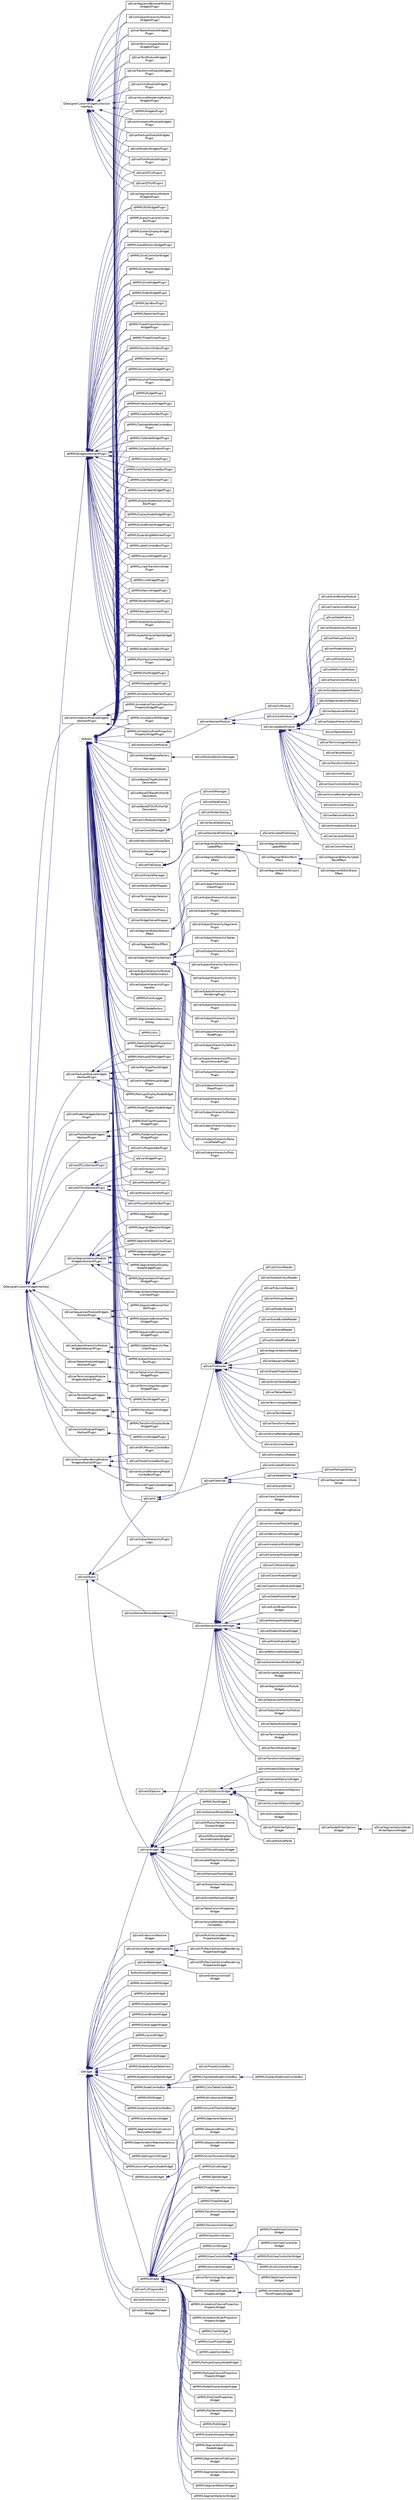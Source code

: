 digraph "Graphical Class Hierarchy"
{
  bgcolor="transparent";
  edge [fontname="Helvetica",fontsize="10",labelfontname="Helvetica",labelfontsize="10"];
  node [fontname="Helvetica",fontsize="10",shape=record];
  rankdir="LR";
  Node869 [label="QDesignerCustomWidgetCollection\lInterface",height=0.2,width=0.4,color="grey75"];
  Node869 -> Node700 [dir="back",color="midnightblue",fontsize="10",style="solid",fontname="Helvetica"];
  Node700 [label="qMRMLWidgetsPlugin",height=0.2,width=0.4,color="black",URL="$classqMRMLWidgetsPlugin.html"];
  Node869 -> Node734 [dir="back",color="midnightblue",fontsize="10",style="solid",fontname="Helvetica"];
  Node734 [label="qSlicerAnnotationModuleWidgets\lPlugin",height=0.2,width=0.4,color="black",URL="$classqSlicerAnnotationModuleWidgetsPlugin.html"];
  Node869 -> Node753 [dir="back",color="midnightblue",fontsize="10",style="solid",fontname="Helvetica"];
  Node753 [label="qSlicerMarkupsModuleWidgets\lPlugin",height=0.2,width=0.4,color="black",URL="$classqSlicerMarkupsModuleWidgetsPlugin.html"];
  Node869 -> Node755 [dir="back",color="midnightblue",fontsize="10",style="solid",fontname="Helvetica"];
  Node755 [label="qSlicerModelsWidgetsPlugin",height=0.2,width=0.4,color="black",URL="$classqSlicerModelsWidgetsPlugin.html"];
  Node869 -> Node760 [dir="back",color="midnightblue",fontsize="10",style="solid",fontname="Helvetica"];
  Node760 [label="qSlicerPlotsModuleWidgets\lPlugin",height=0.2,width=0.4,color="black",URL="$classqSlicerPlotsModuleWidgetsPlugin.html"];
  Node869 -> Node762 [dir="back",color="midnightblue",fontsize="10",style="solid",fontname="Helvetica"];
  Node762 [label="qSlicerQTCLIPlugins",height=0.2,width=0.4,color="black",URL="$classqSlicerQTCLIPlugins.html"];
  Node869 -> Node763 [dir="back",color="midnightblue",fontsize="10",style="solid",fontname="Helvetica"];
  Node763 [label="qSlicerQTGUIPlugins",height=0.2,width=0.4,color="black",URL="$classqSlicerQTGUIPlugins.html"];
  Node869 -> Node765 [dir="back",color="midnightblue",fontsize="10",style="solid",fontname="Helvetica"];
  Node765 [label="qSlicerSegmentationsModule\lWidgetsPlugin",height=0.2,width=0.4,color="black",URL="$classqSlicerSegmentationsModuleWidgetsPlugin.html"];
  Node869 -> Node775 [dir="back",color="midnightblue",fontsize="10",style="solid",fontname="Helvetica"];
  Node775 [label="qSlicerSequenceBrowserModule\lWidgetsPlugin",height=0.2,width=0.4,color="black",URL="$classqSlicerSequenceBrowserModuleWidgetsPlugin.html"];
  Node869 -> Node800 [dir="back",color="midnightblue",fontsize="10",style="solid",fontname="Helvetica"];
  Node800 [label="qSlicerSubjectHierarchyModule\lWidgetsPlugin",height=0.2,width=0.4,color="black",URL="$classqSlicerSubjectHierarchyModuleWidgetsPlugin.html"];
  Node869 -> Node804 [dir="back",color="midnightblue",fontsize="10",style="solid",fontname="Helvetica"];
  Node804 [label="qSlicerTablesModuleWidgets\lPlugin",height=0.2,width=0.4,color="black",URL="$classqSlicerTablesModuleWidgetsPlugin.html"];
  Node869 -> Node805 [dir="back",color="midnightblue",fontsize="10",style="solid",fontname="Helvetica"];
  Node805 [label="qSlicerTerminologiesModule\lWidgetsPlugin",height=0.2,width=0.4,color="black",URL="$classqSlicerTerminologiesModuleWidgetsPlugin.html"];
  Node869 -> Node808 [dir="back",color="midnightblue",fontsize="10",style="solid",fontname="Helvetica"];
  Node808 [label="qSlicerTextModuleWidgets\lPlugin",height=0.2,width=0.4,color="black",URL="$classqSlicerTextModuleWidgetsPlugin.html"];
  Node869 -> Node809 [dir="back",color="midnightblue",fontsize="10",style="solid",fontname="Helvetica"];
  Node809 [label="qSlicerTransformsModuleWidgets\lPlugin",height=0.2,width=0.4,color="black",URL="$classqSlicerTransformsModuleWidgetsPlugin.html"];
  Node869 -> Node810 [dir="back",color="midnightblue",fontsize="10",style="solid",fontname="Helvetica"];
  Node810 [label="qSlicerUnitsModuleWidgets\lPlugin",height=0.2,width=0.4,color="black",URL="$classqSlicerUnitsModuleWidgetsPlugin.html"];
  Node869 -> Node811 [dir="back",color="midnightblue",fontsize="10",style="solid",fontname="Helvetica"];
  Node811 [label="qSlicerVolumeRenderingModule\lWidgetsPlugin",height=0.2,width=0.4,color="black",URL="$classqSlicerVolumeRenderingModuleWidgetsPlugin.html"];
  Node852 [label="QDesignerCustomWidgetInterface",height=0.2,width=0.4,color="grey75"];
  Node852 -> Node853 [dir="back",color="midnightblue",fontsize="10",style="solid",fontname="Helvetica"];
  Node853 [label="qMRMLWidgetsAbstractPlugin",height=0.2,width=0.4,color="black",URL="$classqMRMLWidgetsAbstractPlugin.html"];
  Node853 -> Node631 [dir="back",color="midnightblue",fontsize="10",style="solid",fontname="Helvetica"];
  Node631 [label="qMRMLCaptureToolBarPlugin",height=0.2,width=0.4,color="black",URL="$classqMRMLCaptureToolBarPlugin.html"];
  Node853 -> Node632 [dir="back",color="midnightblue",fontsize="10",style="solid",fontname="Helvetica"];
  Node632 [label="qMRMLCheckableNodeComboBox\lPlugin",height=0.2,width=0.4,color="black",URL="$classqMRMLCheckableNodeComboBoxPlugin.html"];
  Node853 -> Node633 [dir="back",color="midnightblue",fontsize="10",style="solid",fontname="Helvetica"];
  Node633 [label="qMRMLClipNodeWidgetPlugin",height=0.2,width=0.4,color="black",URL="$classqMRMLClipNodeWidgetPlugin.html"];
  Node853 -> Node634 [dir="back",color="midnightblue",fontsize="10",style="solid",fontname="Helvetica"];
  Node634 [label="qMRMLCollapsibleButtonPlugin",height=0.2,width=0.4,color="black",URL="$classqMRMLCollapsibleButtonPlugin.html"];
  Node853 -> Node635 [dir="back",color="midnightblue",fontsize="10",style="solid",fontname="Helvetica"];
  Node635 [label="qMRMLColorListViewPlugin",height=0.2,width=0.4,color="black",URL="$classqMRMLColorListViewPlugin.html"];
  Node853 -> Node636 [dir="back",color="midnightblue",fontsize="10",style="solid",fontname="Helvetica"];
  Node636 [label="qMRMLColorTableComboBoxPlugin",height=0.2,width=0.4,color="black",URL="$classqMRMLColorTableComboBoxPlugin.html"];
  Node853 -> Node637 [dir="back",color="midnightblue",fontsize="10",style="solid",fontname="Helvetica"];
  Node637 [label="qMRMLColorTableViewPlugin",height=0.2,width=0.4,color="black",URL="$classqMRMLColorTableViewPlugin.html"];
  Node853 -> Node638 [dir="back",color="midnightblue",fontsize="10",style="solid",fontname="Helvetica"];
  Node638 [label="qMRMLCoordinatesWidgetPlugin",height=0.2,width=0.4,color="black",URL="$classqMRMLCoordinatesWidgetPlugin.html"];
  Node853 -> Node639 [dir="back",color="midnightblue",fontsize="10",style="solid",fontname="Helvetica"];
  Node639 [label="qMRMLDisplayNodeViewCombo\lBoxPlugin",height=0.2,width=0.4,color="black",URL="$classqMRMLDisplayNodeViewComboBoxPlugin.html"];
  Node853 -> Node640 [dir="back",color="midnightblue",fontsize="10",style="solid",fontname="Helvetica"];
  Node640 [label="qMRMLDisplayNodeWidgetPlugin",height=0.2,width=0.4,color="black",URL="$classqMRMLDisplayNodeWidgetPlugin.html"];
  Node853 -> Node641 [dir="back",color="midnightblue",fontsize="10",style="solid",fontname="Helvetica"];
  Node641 [label="qMRMLEventBrokerWidgetPlugin",height=0.2,width=0.4,color="black",URL="$classqMRMLEventBrokerWidgetPlugin.html"];
  Node853 -> Node643 [dir="back",color="midnightblue",fontsize="10",style="solid",fontname="Helvetica"];
  Node643 [label="qMRMLExpandingWebViewPlugin",height=0.2,width=0.4,color="black",URL="$classqMRMLExpandingWebViewPlugin.html"];
  Node853 -> Node644 [dir="back",color="midnightblue",fontsize="10",style="solid",fontname="Helvetica"];
  Node644 [label="qMRMLLabelComboBoxPlugin",height=0.2,width=0.4,color="black",URL="$classqMRMLLabelComboBoxPlugin.html"];
  Node853 -> Node645 [dir="back",color="midnightblue",fontsize="10",style="solid",fontname="Helvetica"];
  Node645 [label="qMRMLLayoutWidgetPlugin",height=0.2,width=0.4,color="black",URL="$classqMRMLLayoutWidgetPlugin.html"];
  Node853 -> Node646 [dir="back",color="midnightblue",fontsize="10",style="solid",fontname="Helvetica"];
  Node646 [label="qMRMLLinearTransformSlider\lPlugin",height=0.2,width=0.4,color="black",URL="$classqMRMLLinearTransformSliderPlugin.html"];
  Node853 -> Node647 [dir="back",color="midnightblue",fontsize="10",style="solid",fontname="Helvetica"];
  Node647 [label="qMRMLListWidgetPlugin",height=0.2,width=0.4,color="black",URL="$classqMRMLListWidgetPlugin.html"];
  Node853 -> Node651 [dir="back",color="midnightblue",fontsize="10",style="solid",fontname="Helvetica"];
  Node651 [label="qMRMLMatrixWidgetPlugin",height=0.2,width=0.4,color="black",URL="$classqMRMLMatrixWidgetPlugin.html"];
  Node853 -> Node653 [dir="back",color="midnightblue",fontsize="10",style="solid",fontname="Helvetica"];
  Node653 [label="qMRMLModelInfoWidgetPlugin",height=0.2,width=0.4,color="black",URL="$classqMRMLModelInfoWidgetPlugin.html"];
  Node853 -> Node654 [dir="back",color="midnightblue",fontsize="10",style="solid",fontname="Helvetica"];
  Node654 [label="qMRMLNavigationViewPlugin",height=0.2,width=0.4,color="black",URL="$classqMRMLNavigationViewPlugin.html"];
  Node853 -> Node655 [dir="back",color="midnightblue",fontsize="10",style="solid",fontname="Helvetica"];
  Node655 [label="qMRMLNodeAttributeTableView\lPlugin",height=0.2,width=0.4,color="black",URL="$classqMRMLNodeAttributeTableViewPlugin.html"];
  Node853 -> Node656 [dir="back",color="midnightblue",fontsize="10",style="solid",fontname="Helvetica"];
  Node656 [label="qMRMLNodeAttributeTableWidget\lPlugin",height=0.2,width=0.4,color="black",URL="$classqMRMLNodeAttributeTableWidgetPlugin.html"];
  Node853 -> Node657 [dir="back",color="midnightblue",fontsize="10",style="solid",fontname="Helvetica"];
  Node657 [label="qMRMLNodeComboBoxPlugin",height=0.2,width=0.4,color="black",URL="$classqMRMLNodeComboBoxPlugin.html"];
  Node853 -> Node661 [dir="back",color="midnightblue",fontsize="10",style="solid",fontname="Helvetica"];
  Node661 [label="qMRMLPlotViewControllerWidget\lPlugin",height=0.2,width=0.4,color="black",URL="$classqMRMLPlotViewControllerWidgetPlugin.html"];
  Node853 -> Node662 [dir="back",color="midnightblue",fontsize="10",style="solid",fontname="Helvetica"];
  Node662 [label="qMRMLPlotWidgetPlugin",height=0.2,width=0.4,color="black",URL="$classqMRMLPlotWidgetPlugin.html"];
  Node853 -> Node663 [dir="back",color="midnightblue",fontsize="10",style="solid",fontname="Helvetica"];
  Node663 [label="qMRMLRangeWidgetPlugin",height=0.2,width=0.4,color="black",URL="$classqMRMLRangeWidgetPlugin.html"];
  Node853 -> Node664 [dir="back",color="midnightblue",fontsize="10",style="solid",fontname="Helvetica"];
  Node664 [label="qMRMLROIWidgetPlugin",height=0.2,width=0.4,color="black",URL="$classqMRMLROIWidgetPlugin.html"];
  Node853 -> Node665 [dir="back",color="midnightblue",fontsize="10",style="solid",fontname="Helvetica"];
  Node665 [label="qMRMLScalarInvariantCombo\lBoxPlugin",height=0.2,width=0.4,color="black",URL="$classqMRMLScalarInvariantComboBoxPlugin.html"];
  Node853 -> Node666 [dir="back",color="midnightblue",fontsize="10",style="solid",fontname="Helvetica"];
  Node666 [label="qMRMLScalarsDisplayWidget\lPlugin",height=0.2,width=0.4,color="black",URL="$classqMRMLScalarsDisplayWidgetPlugin.html"];
  Node853 -> Node667 [dir="back",color="midnightblue",fontsize="10",style="solid",fontname="Helvetica"];
  Node667 [label="qMRMLSceneFactoryWidgetPlugin",height=0.2,width=0.4,color="black",URL="$classqMRMLSceneFactoryWidgetPlugin.html"];
  Node853 -> Node679 [dir="back",color="midnightblue",fontsize="10",style="solid",fontname="Helvetica"];
  Node679 [label="qMRMLSliceControllerWidget\lPlugin",height=0.2,width=0.4,color="black",URL="$classqMRMLSliceControllerWidgetPlugin.html"];
  Node853 -> Node680 [dir="back",color="midnightblue",fontsize="10",style="solid",fontname="Helvetica"];
  Node680 [label="qMRMLSliceInformationWidget\lPlugin",height=0.2,width=0.4,color="black",URL="$classqMRMLSliceInformationWidgetPlugin.html"];
  Node853 -> Node681 [dir="back",color="midnightblue",fontsize="10",style="solid",fontname="Helvetica"];
  Node681 [label="qMRMLSliceWidgetPlugin",height=0.2,width=0.4,color="black",URL="$classqMRMLSliceWidgetPlugin.html"];
  Node853 -> Node682 [dir="back",color="midnightblue",fontsize="10",style="solid",fontname="Helvetica"];
  Node682 [label="qMRMLSliderWidgetPlugin",height=0.2,width=0.4,color="black",URL="$classqMRMLSliderWidgetPlugin.html"];
  Node853 -> Node683 [dir="back",color="midnightblue",fontsize="10",style="solid",fontname="Helvetica"];
  Node683 [label="qMRMLSpinBoxPlugin",height=0.2,width=0.4,color="black",URL="$classqMRMLSpinBoxPlugin.html"];
  Node853 -> Node686 [dir="back",color="midnightblue",fontsize="10",style="solid",fontname="Helvetica"];
  Node686 [label="qMRMLTableViewPlugin",height=0.2,width=0.4,color="black",URL="$classqMRMLTableViewPlugin.html"];
  Node853 -> Node688 [dir="back",color="midnightblue",fontsize="10",style="solid",fontname="Helvetica"];
  Node688 [label="qMRMLThreeDViewInformation\lWidgetPlugin",height=0.2,width=0.4,color="black",URL="$classqMRMLThreeDViewInformationWidgetPlugin.html"];
  Node853 -> Node689 [dir="back",color="midnightblue",fontsize="10",style="solid",fontname="Helvetica"];
  Node689 [label="qMRMLThreeDViewPlugin",height=0.2,width=0.4,color="black",URL="$classqMRMLThreeDViewPlugin.html"];
  Node853 -> Node692 [dir="back",color="midnightblue",fontsize="10",style="solid",fontname="Helvetica"];
  Node692 [label="qMRMLTransformSlidersPlugin",height=0.2,width=0.4,color="black",URL="$classqMRMLTransformSlidersPlugin.html"];
  Node853 -> Node693 [dir="back",color="midnightblue",fontsize="10",style="solid",fontname="Helvetica"];
  Node693 [label="qMRMLTreeViewPlugin",height=0.2,width=0.4,color="black",URL="$classqMRMLTreeViewPlugin.html"];
  Node853 -> Node696 [dir="back",color="midnightblue",fontsize="10",style="solid",fontname="Helvetica"];
  Node696 [label="qMRMLVolumeInfoWidgetPlugin",height=0.2,width=0.4,color="black",URL="$classqMRMLVolumeInfoWidgetPlugin.html"];
  Node853 -> Node698 [dir="back",color="midnightblue",fontsize="10",style="solid",fontname="Helvetica"];
  Node698 [label="qMRMLVolumeThresholdWidget\lPlugin",height=0.2,width=0.4,color="black",URL="$classqMRMLVolumeThresholdWidgetPlugin.html"];
  Node853 -> Node699 [dir="back",color="midnightblue",fontsize="10",style="solid",fontname="Helvetica"];
  Node699 [label="qMRMLWidgetPlugin",height=0.2,width=0.4,color="black",URL="$classqMRMLWidgetPlugin.html"];
  Node853 -> Node701 [dir="back",color="midnightblue",fontsize="10",style="solid",fontname="Helvetica"];
  Node701 [label="qMRMLWindowLevelWidgetPlugin",height=0.2,width=0.4,color="black",URL="$classqMRMLWindowLevelWidgetPlugin.html"];
  Node852 -> Node854 [dir="back",color="midnightblue",fontsize="10",style="solid",fontname="Helvetica"];
  Node854 [label="qSlicerAnnotationModuleWidgets\lAbstractPlugin",height=0.2,width=0.4,color="black",URL="$classqSlicerAnnotationModuleWidgetsAbstractPlugin.html"];
  Node854 -> Node627 [dir="back",color="midnightblue",fontsize="10",style="solid",fontname="Helvetica"];
  Node627 [label="qMRMLAnnotationFiducialProjection\lPropertyWidgetPlugin",height=0.2,width=0.4,color="black",URL="$classqMRMLAnnotationFiducialProjectionPropertyWidgetPlugin.html"];
  Node854 -> Node628 [dir="back",color="midnightblue",fontsize="10",style="solid",fontname="Helvetica"];
  Node628 [label="qMRMLAnnotationROIWidget\lPlugin",height=0.2,width=0.4,color="black",URL="$classqMRMLAnnotationROIWidgetPlugin.html"];
  Node854 -> Node629 [dir="back",color="midnightblue",fontsize="10",style="solid",fontname="Helvetica"];
  Node629 [label="qMRMLAnnotationRulerProjection\lPropertyWidgetPlugin",height=0.2,width=0.4,color="black",URL="$classqMRMLAnnotationRulerProjectionPropertyWidgetPlugin.html"];
  Node854 -> Node630 [dir="back",color="midnightblue",fontsize="10",style="solid",fontname="Helvetica"];
  Node630 [label="qMRMLAnnotationTreeViewPlugin",height=0.2,width=0.4,color="black",URL="$classqMRMLAnnotationTreeViewPlugin.html"];
  Node852 -> Node855 [dir="back",color="midnightblue",fontsize="10",style="solid",fontname="Helvetica"];
  Node855 [label="qSlicerMarkupsModuleWidgets\lAbstractPlugin",height=0.2,width=0.4,color="black",URL="$classqSlicerMarkupsModuleWidgetsAbstractPlugin.html"];
  Node855 -> Node648 [dir="back",color="midnightblue",fontsize="10",style="solid",fontname="Helvetica"];
  Node648 [label="qMRMLMarkupsDisplayNodeWidget\lPlugin",height=0.2,width=0.4,color="black",URL="$classqMRMLMarkupsDisplayNodeWidgetPlugin.html"];
  Node855 -> Node649 [dir="back",color="midnightblue",fontsize="10",style="solid",fontname="Helvetica"];
  Node649 [label="qMRMLMarkupsFiducialProjection\lPropertyWidgetPlugin",height=0.2,width=0.4,color="black",URL="$classqMRMLMarkupsFiducialProjectionPropertyWidgetPlugin.html"];
  Node855 -> Node650 [dir="back",color="midnightblue",fontsize="10",style="solid",fontname="Helvetica"];
  Node650 [label="qMRMLMarkupsROIWidgetPlugin",height=0.2,width=0.4,color="black",URL="$classqMRMLMarkupsROIWidgetPlugin.html"];
  Node855 -> Node754 [dir="back",color="midnightblue",fontsize="10",style="solid",fontname="Helvetica"];
  Node754 [label="qSlicerMarkupsPlaceWidget\lPlugin",height=0.2,width=0.4,color="black",URL="$classqSlicerMarkupsPlaceWidgetPlugin.html"];
  Node855 -> Node776 [dir="back",color="midnightblue",fontsize="10",style="solid",fontname="Helvetica"];
  Node776 [label="qSlicerSimpleMarkupsWidget\lPlugin",height=0.2,width=0.4,color="black",URL="$classqSlicerSimpleMarkupsWidgetPlugin.html"];
  Node852 -> Node856 [dir="back",color="midnightblue",fontsize="10",style="solid",fontname="Helvetica"];
  Node856 [label="qSlicerModelsWidgetsAbstract\lPlugin",height=0.2,width=0.4,color="black",URL="$classqSlicerModelsWidgetsAbstractPlugin.html"];
  Node856 -> Node652 [dir="back",color="midnightblue",fontsize="10",style="solid",fontname="Helvetica"];
  Node652 [label="qMRMLModelDisplayNodeWidget\lPlugin",height=0.2,width=0.4,color="black",URL="$classqMRMLModelDisplayNodeWidgetPlugin.html"];
  Node852 -> Node857 [dir="back",color="midnightblue",fontsize="10",style="solid",fontname="Helvetica"];
  Node857 [label="qSlicerPlotsModuleWidgets\lAbstractPlugin",height=0.2,width=0.4,color="black",URL="$classqSlicerPlotsModuleWidgetsAbstractPlugin.html"];
  Node857 -> Node659 [dir="back",color="midnightblue",fontsize="10",style="solid",fontname="Helvetica"];
  Node659 [label="qMRMLPlotChartProperties\lWidgetPlugin",height=0.2,width=0.4,color="black",URL="$classqMRMLPlotChartPropertiesWidgetPlugin.html"];
  Node857 -> Node660 [dir="back",color="midnightblue",fontsize="10",style="solid",fontname="Helvetica"];
  Node660 [label="qMRMLPlotSeriesProperties\lWidgetPlugin",height=0.2,width=0.4,color="black",URL="$classqMRMLPlotSeriesPropertiesWidgetPlugin.html"];
  Node852 -> Node858 [dir="back",color="midnightblue",fontsize="10",style="solid",fontname="Helvetica"];
  Node858 [label="qSlicerQTCLIAbstractPlugin",height=0.2,width=0.4,color="black",URL="$classqSlicerQTCLIAbstractPlugin.html"];
  Node858 -> Node740 [dir="back",color="midnightblue",fontsize="10",style="solid",fontname="Helvetica"];
  Node740 [label="qSlicerCLIProgressBarPlugin",height=0.2,width=0.4,color="black",URL="$classqSlicerCLIProgressBarPlugin.html"];
  Node852 -> Node859 [dir="back",color="midnightblue",fontsize="10",style="solid",fontname="Helvetica"];
  Node859 [label="qSlicerQTGUIAbstractPlugin",height=0.2,width=0.4,color="black",URL="$classqSlicerQTGUIAbstractPlugin.html"];
  Node859 -> Node743 [dir="back",color="midnightblue",fontsize="10",style="solid",fontname="Helvetica"];
  Node743 [label="qSlicerDirectoryListView\lPlugin",height=0.2,width=0.4,color="black",URL="$classqSlicerDirectoryListViewPlugin.html"];
  Node859 -> Node757 [dir="back",color="midnightblue",fontsize="10",style="solid",fontname="Helvetica"];
  Node757 [label="qSlicerModulePanelPlugin",height=0.2,width=0.4,color="black",URL="$classqSlicerModulePanelPlugin.html"];
  Node859 -> Node758 [dir="back",color="midnightblue",fontsize="10",style="solid",fontname="Helvetica"];
  Node758 [label="qSlicerModulesListViewPlugin",height=0.2,width=0.4,color="black",URL="$classqSlicerModulesListViewPlugin.html"];
  Node859 -> Node759 [dir="back",color="midnightblue",fontsize="10",style="solid",fontname="Helvetica"];
  Node759 [label="qSlicerMouseModeToolBarPlugin",height=0.2,width=0.4,color="black",URL="$classqSlicerMouseModeToolBarPlugin.html"];
  Node859 -> Node814 [dir="back",color="midnightblue",fontsize="10",style="solid",fontname="Helvetica"];
  Node814 [label="qSlicerWidgetPlugin",height=0.2,width=0.4,color="black",URL="$classqSlicerWidgetPlugin.html"];
  Node852 -> Node860 [dir="back",color="midnightblue",fontsize="10",style="solid",fontname="Helvetica"];
  Node860 [label="qSlicerSegmentationsModule\lWidgetsAbstractPlugin",height=0.2,width=0.4,color="black",URL="$classqSlicerSegmentationsModuleWidgetsAbstractPlugin.html"];
  Node860 -> Node668 [dir="back",color="midnightblue",fontsize="10",style="solid",fontname="Helvetica"];
  Node668 [label="qMRMLSegmentationConversion\lParametersWidgetPlugin",height=0.2,width=0.4,color="black",URL="$classqMRMLSegmentationConversionParametersWidgetPlugin.html"];
  Node860 -> Node669 [dir="back",color="midnightblue",fontsize="10",style="solid",fontname="Helvetica"];
  Node669 [label="qMRMLSegmentationDisplay\lNodeWidgetPlugin",height=0.2,width=0.4,color="black",URL="$classqMRMLSegmentationDisplayNodeWidgetPlugin.html"];
  Node860 -> Node670 [dir="back",color="midnightblue",fontsize="10",style="solid",fontname="Helvetica"];
  Node670 [label="qMRMLSegmentationFileExport\lWidgetPlugin",height=0.2,width=0.4,color="black",URL="$classqMRMLSegmentationFileExportWidgetPlugin.html"];
  Node860 -> Node672 [dir="back",color="midnightblue",fontsize="10",style="solid",fontname="Helvetica"];
  Node672 [label="qMRMLSegmentationRepresentations\lListViewPlugin",height=0.2,width=0.4,color="black",URL="$classqMRMLSegmentationRepresentationsListViewPlugin.html"];
  Node860 -> Node673 [dir="back",color="midnightblue",fontsize="10",style="solid",fontname="Helvetica"];
  Node673 [label="qMRMLSegmentEditorWidget\lPlugin",height=0.2,width=0.4,color="black",URL="$classqMRMLSegmentEditorWidgetPlugin.html"];
  Node860 -> Node674 [dir="back",color="midnightblue",fontsize="10",style="solid",fontname="Helvetica"];
  Node674 [label="qMRMLSegmentSelectorWidget\lPlugin",height=0.2,width=0.4,color="black",URL="$classqMRMLSegmentSelectorWidgetPlugin.html"];
  Node860 -> Node675 [dir="back",color="midnightblue",fontsize="10",style="solid",fontname="Helvetica"];
  Node675 [label="qMRMLSegmentsTableViewPlugin",height=0.2,width=0.4,color="black",URL="$classqMRMLSegmentsTableViewPlugin.html"];
  Node852 -> Node861 [dir="back",color="midnightblue",fontsize="10",style="solid",fontname="Helvetica"];
  Node861 [label="qSlicerSequencesModuleWidgets\lAbstractPlugin",height=0.2,width=0.4,color="black",URL="$classqSlicerSequencesModuleWidgetsAbstractPlugin.html"];
  Node861 -> Node676 [dir="back",color="midnightblue",fontsize="10",style="solid",fontname="Helvetica"];
  Node676 [label="qMRMLSequenceBrowserPlay\lWidgetPlugin",height=0.2,width=0.4,color="black",URL="$classqMRMLSequenceBrowserPlayWidgetPlugin.html"];
  Node861 -> Node677 [dir="back",color="midnightblue",fontsize="10",style="solid",fontname="Helvetica"];
  Node677 [label="qMRMLSequenceBrowserSeek\lWidgetPlugin",height=0.2,width=0.4,color="black",URL="$classqMRMLSequenceBrowserSeekWidgetPlugin.html"];
  Node861 -> Node678 [dir="back",color="midnightblue",fontsize="10",style="solid",fontname="Helvetica"];
  Node678 [label="qMRMLSequenceBrowserTool\lBarPlugin",height=0.2,width=0.4,color="black",URL="$classqMRMLSequenceBrowserToolBarPlugin.html"];
  Node852 -> Node862 [dir="back",color="midnightblue",fontsize="10",style="solid",fontname="Helvetica"];
  Node862 [label="qSlicerSubjectHierarchyModule\lWidgetsAbstractPlugin",height=0.2,width=0.4,color="black",URL="$classqSlicerSubjectHierarchyModuleWidgetsAbstractPlugin.html"];
  Node862 -> Node684 [dir="back",color="midnightblue",fontsize="10",style="solid",fontname="Helvetica"];
  Node684 [label="qMRMLSubjectHierarchyCombo\lBoxPlugin",height=0.2,width=0.4,color="black",URL="$classqMRMLSubjectHierarchyComboBoxPlugin.html"];
  Node862 -> Node685 [dir="back",color="midnightblue",fontsize="10",style="solid",fontname="Helvetica"];
  Node685 [label="qMRMLSubjectHierarchyTree\lViewPlugin",height=0.2,width=0.4,color="black",URL="$classqMRMLSubjectHierarchyTreeViewPlugin.html"];
  Node852 -> Node863 [dir="back",color="midnightblue",fontsize="10",style="solid",fontname="Helvetica"];
  Node863 [label="qSlicerTablesModuleWidgets\lAbstractPlugin",height=0.2,width=0.4,color="black",URL="$classqSlicerTablesModuleWidgetsAbstractPlugin.html"];
  Node863 -> Node803 [dir="back",color="midnightblue",fontsize="10",style="solid",fontname="Helvetica"];
  Node803 [label="qSlicerTableColumnProperties\lWidgetPlugin",height=0.2,width=0.4,color="black",URL="$classqSlicerTableColumnPropertiesWidgetPlugin.html"];
  Node852 -> Node864 [dir="back",color="midnightblue",fontsize="10",style="solid",fontname="Helvetica"];
  Node864 [label="qSlicerTerminologiesModule\lWidgetsAbstractPlugin",height=0.2,width=0.4,color="black",URL="$classqSlicerTerminologiesModuleWidgetsAbstractPlugin.html"];
  Node864 -> Node806 [dir="back",color="midnightblue",fontsize="10",style="solid",fontname="Helvetica"];
  Node806 [label="qSlicerTerminologyNavigator\lWidgetPlugin",height=0.2,width=0.4,color="black",URL="$classqSlicerTerminologyNavigatorWidgetPlugin.html"];
  Node852 -> Node865 [dir="back",color="midnightblue",fontsize="10",style="solid",fontname="Helvetica"];
  Node865 [label="qSlicerTextsModuleWidgets\lAbstractPlugin",height=0.2,width=0.4,color="black",URL="$classqSlicerTextsModuleWidgetsAbstractPlugin.html"];
  Node865 -> Node687 [dir="back",color="midnightblue",fontsize="10",style="solid",fontname="Helvetica"];
  Node687 [label="qMRMLTextWidgetPlugin",height=0.2,width=0.4,color="black",URL="$classqMRMLTextWidgetPlugin.html"];
  Node852 -> Node866 [dir="back",color="midnightblue",fontsize="10",style="solid",fontname="Helvetica"];
  Node866 [label="qSlicerTransformsModuleWidgets\lAbstractPlugin",height=0.2,width=0.4,color="black",URL="$classqSlicerTransformsModuleWidgetsAbstractPlugin.html"];
  Node866 -> Node690 [dir="back",color="midnightblue",fontsize="10",style="solid",fontname="Helvetica"];
  Node690 [label="qMRMLTransformDisplayNode\lWidgetPlugin",height=0.2,width=0.4,color="black",URL="$classqMRMLTransformDisplayNodeWidgetPlugin.html"];
  Node866 -> Node691 [dir="back",color="midnightblue",fontsize="10",style="solid",fontname="Helvetica"];
  Node691 [label="qMRMLTransformInfoWidget\lPlugin",height=0.2,width=0.4,color="black",URL="$classqMRMLTransformInfoWidgetPlugin.html"];
  Node852 -> Node867 [dir="back",color="midnightblue",fontsize="10",style="solid",fontname="Helvetica"];
  Node867 [label="qSlicerUnitsModuleWidgets\lAbstractPlugin",height=0.2,width=0.4,color="black",URL="$classqSlicerUnitsModuleWidgetsAbstractPlugin.html"];
  Node867 -> Node694 [dir="back",color="midnightblue",fontsize="10",style="solid",fontname="Helvetica"];
  Node694 [label="qMRMLUnitWidgetPlugin",height=0.2,width=0.4,color="black",URL="$classqMRMLUnitWidgetPlugin.html"];
  Node852 -> Node868 [dir="back",color="midnightblue",fontsize="10",style="solid",fontname="Helvetica"];
  Node868 [label="qSlicerVolumeRenderingModule\lWidgetsAbstractPlugin",height=0.2,width=0.4,color="black",URL="$classqSlicerVolumeRenderingModuleWidgetsAbstractPlugin.html"];
  Node868 -> Node697 [dir="back",color="midnightblue",fontsize="10",style="solid",fontname="Helvetica"];
  Node697 [label="qMRMLVolumePropertyNodeWidget\lPlugin",height=0.2,width=0.4,color="black",URL="$classqMRMLVolumePropertyNodeWidgetPlugin.html"];
  Node868 -> Node752 [dir="back",color="midnightblue",fontsize="10",style="solid",fontname="Helvetica"];
  Node752 [label="qSlicerGPUMemoryComboBox\lPlugin",height=0.2,width=0.4,color="black",URL="$classqSlicerGPUMemoryComboBoxPlugin.html"];
  Node868 -> Node761 [dir="back",color="midnightblue",fontsize="10",style="solid",fontname="Helvetica"];
  Node761 [label="qSlicerPresetComboBoxPlugin",height=0.2,width=0.4,color="black",URL="$classqSlicerPresetComboBoxPlugin.html"];
  Node868 -> Node812 [dir="back",color="midnightblue",fontsize="10",style="solid",fontname="Helvetica"];
  Node812 [label="qSlicerVolumeRenderingPreset\lComboBoxPlugin",height=0.2,width=0.4,color="black",URL="$classqSlicerVolumeRenderingPresetComboBoxPlugin.html"];
  Node626 [label="QObject",height=0.2,width=0.4,color="grey75"];
  Node626 -> Node627 [dir="back",color="midnightblue",fontsize="10",style="solid",fontname="Helvetica"];
  Node626 -> Node628 [dir="back",color="midnightblue",fontsize="10",style="solid",fontname="Helvetica"];
  Node626 -> Node629 [dir="back",color="midnightblue",fontsize="10",style="solid",fontname="Helvetica"];
  Node626 -> Node630 [dir="back",color="midnightblue",fontsize="10",style="solid",fontname="Helvetica"];
  Node626 -> Node631 [dir="back",color="midnightblue",fontsize="10",style="solid",fontname="Helvetica"];
  Node626 -> Node632 [dir="back",color="midnightblue",fontsize="10",style="solid",fontname="Helvetica"];
  Node626 -> Node633 [dir="back",color="midnightblue",fontsize="10",style="solid",fontname="Helvetica"];
  Node626 -> Node634 [dir="back",color="midnightblue",fontsize="10",style="solid",fontname="Helvetica"];
  Node626 -> Node635 [dir="back",color="midnightblue",fontsize="10",style="solid",fontname="Helvetica"];
  Node626 -> Node636 [dir="back",color="midnightblue",fontsize="10",style="solid",fontname="Helvetica"];
  Node626 -> Node637 [dir="back",color="midnightblue",fontsize="10",style="solid",fontname="Helvetica"];
  Node626 -> Node638 [dir="back",color="midnightblue",fontsize="10",style="solid",fontname="Helvetica"];
  Node626 -> Node639 [dir="back",color="midnightblue",fontsize="10",style="solid",fontname="Helvetica"];
  Node626 -> Node640 [dir="back",color="midnightblue",fontsize="10",style="solid",fontname="Helvetica"];
  Node626 -> Node641 [dir="back",color="midnightblue",fontsize="10",style="solid",fontname="Helvetica"];
  Node626 -> Node642 [dir="back",color="midnightblue",fontsize="10",style="solid",fontname="Helvetica"];
  Node642 [label="qMRMLEventLogger",height=0.2,width=0.4,color="black",URL="$classqMRMLEventLogger.html"];
  Node626 -> Node643 [dir="back",color="midnightblue",fontsize="10",style="solid",fontname="Helvetica"];
  Node626 -> Node644 [dir="back",color="midnightblue",fontsize="10",style="solid",fontname="Helvetica"];
  Node626 -> Node645 [dir="back",color="midnightblue",fontsize="10",style="solid",fontname="Helvetica"];
  Node626 -> Node646 [dir="back",color="midnightblue",fontsize="10",style="solid",fontname="Helvetica"];
  Node626 -> Node647 [dir="back",color="midnightblue",fontsize="10",style="solid",fontname="Helvetica"];
  Node626 -> Node648 [dir="back",color="midnightblue",fontsize="10",style="solid",fontname="Helvetica"];
  Node626 -> Node649 [dir="back",color="midnightblue",fontsize="10",style="solid",fontname="Helvetica"];
  Node626 -> Node650 [dir="back",color="midnightblue",fontsize="10",style="solid",fontname="Helvetica"];
  Node626 -> Node651 [dir="back",color="midnightblue",fontsize="10",style="solid",fontname="Helvetica"];
  Node626 -> Node652 [dir="back",color="midnightblue",fontsize="10",style="solid",fontname="Helvetica"];
  Node626 -> Node653 [dir="back",color="midnightblue",fontsize="10",style="solid",fontname="Helvetica"];
  Node626 -> Node654 [dir="back",color="midnightblue",fontsize="10",style="solid",fontname="Helvetica"];
  Node626 -> Node655 [dir="back",color="midnightblue",fontsize="10",style="solid",fontname="Helvetica"];
  Node626 -> Node656 [dir="back",color="midnightblue",fontsize="10",style="solid",fontname="Helvetica"];
  Node626 -> Node657 [dir="back",color="midnightblue",fontsize="10",style="solid",fontname="Helvetica"];
  Node626 -> Node658 [dir="back",color="midnightblue",fontsize="10",style="solid",fontname="Helvetica"];
  Node658 [label="qMRMLNodeFactory",height=0.2,width=0.4,color="black",URL="$classqMRMLNodeFactory.html"];
  Node626 -> Node659 [dir="back",color="midnightblue",fontsize="10",style="solid",fontname="Helvetica"];
  Node626 -> Node660 [dir="back",color="midnightblue",fontsize="10",style="solid",fontname="Helvetica"];
  Node626 -> Node661 [dir="back",color="midnightblue",fontsize="10",style="solid",fontname="Helvetica"];
  Node626 -> Node662 [dir="back",color="midnightblue",fontsize="10",style="solid",fontname="Helvetica"];
  Node626 -> Node663 [dir="back",color="midnightblue",fontsize="10",style="solid",fontname="Helvetica"];
  Node626 -> Node664 [dir="back",color="midnightblue",fontsize="10",style="solid",fontname="Helvetica"];
  Node626 -> Node665 [dir="back",color="midnightblue",fontsize="10",style="solid",fontname="Helvetica"];
  Node626 -> Node666 [dir="back",color="midnightblue",fontsize="10",style="solid",fontname="Helvetica"];
  Node626 -> Node667 [dir="back",color="midnightblue",fontsize="10",style="solid",fontname="Helvetica"];
  Node626 -> Node668 [dir="back",color="midnightblue",fontsize="10",style="solid",fontname="Helvetica"];
  Node626 -> Node669 [dir="back",color="midnightblue",fontsize="10",style="solid",fontname="Helvetica"];
  Node626 -> Node670 [dir="back",color="midnightblue",fontsize="10",style="solid",fontname="Helvetica"];
  Node626 -> Node671 [dir="back",color="midnightblue",fontsize="10",style="solid",fontname="Helvetica"];
  Node671 [label="qMRMLSegmentationGeometry\lDialog",height=0.2,width=0.4,color="black",URL="$classqMRMLSegmentationGeometryDialog.html",tooltip="Qt dialog for changing segmentation labelmap geometry. "];
  Node626 -> Node672 [dir="back",color="midnightblue",fontsize="10",style="solid",fontname="Helvetica"];
  Node626 -> Node673 [dir="back",color="midnightblue",fontsize="10",style="solid",fontname="Helvetica"];
  Node626 -> Node674 [dir="back",color="midnightblue",fontsize="10",style="solid",fontname="Helvetica"];
  Node626 -> Node675 [dir="back",color="midnightblue",fontsize="10",style="solid",fontname="Helvetica"];
  Node626 -> Node676 [dir="back",color="midnightblue",fontsize="10",style="solid",fontname="Helvetica"];
  Node626 -> Node677 [dir="back",color="midnightblue",fontsize="10",style="solid",fontname="Helvetica"];
  Node626 -> Node678 [dir="back",color="midnightblue",fontsize="10",style="solid",fontname="Helvetica"];
  Node626 -> Node679 [dir="back",color="midnightblue",fontsize="10",style="solid",fontname="Helvetica"];
  Node626 -> Node680 [dir="back",color="midnightblue",fontsize="10",style="solid",fontname="Helvetica"];
  Node626 -> Node681 [dir="back",color="midnightblue",fontsize="10",style="solid",fontname="Helvetica"];
  Node626 -> Node682 [dir="back",color="midnightblue",fontsize="10",style="solid",fontname="Helvetica"];
  Node626 -> Node683 [dir="back",color="midnightblue",fontsize="10",style="solid",fontname="Helvetica"];
  Node626 -> Node684 [dir="back",color="midnightblue",fontsize="10",style="solid",fontname="Helvetica"];
  Node626 -> Node685 [dir="back",color="midnightblue",fontsize="10",style="solid",fontname="Helvetica"];
  Node626 -> Node686 [dir="back",color="midnightblue",fontsize="10",style="solid",fontname="Helvetica"];
  Node626 -> Node687 [dir="back",color="midnightblue",fontsize="10",style="solid",fontname="Helvetica"];
  Node626 -> Node688 [dir="back",color="midnightblue",fontsize="10",style="solid",fontname="Helvetica"];
  Node626 -> Node689 [dir="back",color="midnightblue",fontsize="10",style="solid",fontname="Helvetica"];
  Node626 -> Node690 [dir="back",color="midnightblue",fontsize="10",style="solid",fontname="Helvetica"];
  Node626 -> Node691 [dir="back",color="midnightblue",fontsize="10",style="solid",fontname="Helvetica"];
  Node626 -> Node692 [dir="back",color="midnightblue",fontsize="10",style="solid",fontname="Helvetica"];
  Node626 -> Node693 [dir="back",color="midnightblue",fontsize="10",style="solid",fontname="Helvetica"];
  Node626 -> Node694 [dir="back",color="midnightblue",fontsize="10",style="solid",fontname="Helvetica"];
  Node626 -> Node695 [dir="back",color="midnightblue",fontsize="10",style="solid",fontname="Helvetica"];
  Node695 [label="qMRMLUtils",height=0.2,width=0.4,color="black",URL="$classqMRMLUtils.html"];
  Node626 -> Node696 [dir="back",color="midnightblue",fontsize="10",style="solid",fontname="Helvetica"];
  Node626 -> Node697 [dir="back",color="midnightblue",fontsize="10",style="solid",fontname="Helvetica"];
  Node626 -> Node698 [dir="back",color="midnightblue",fontsize="10",style="solid",fontname="Helvetica"];
  Node626 -> Node699 [dir="back",color="midnightblue",fontsize="10",style="solid",fontname="Helvetica"];
  Node626 -> Node700 [dir="back",color="midnightblue",fontsize="10",style="solid",fontname="Helvetica"];
  Node626 -> Node701 [dir="back",color="midnightblue",fontsize="10",style="solid",fontname="Helvetica"];
  Node626 -> Node702 [dir="back",color="midnightblue",fontsize="10",style="solid",fontname="Helvetica"];
  Node702 [label="qSlicerAbstractCoreModule",height=0.2,width=0.4,color="black",URL="$classqSlicerAbstractCoreModule.html",tooltip="qSlicerAbstractCoreModule is the base class of any module in Slicer. "];
  Node702 -> Node703 [dir="back",color="midnightblue",fontsize="10",style="solid",fontname="Helvetica"];
  Node703 [label="qSlicerAbstractModule",height=0.2,width=0.4,color="black",URL="$classqSlicerAbstractModule.html"];
  Node703 -> Node704 [dir="back",color="midnightblue",fontsize="10",style="solid",fontname="Helvetica"];
  Node704 [label="qSlicerCLIModule",height=0.2,width=0.4,color="black",URL="$classqSlicerCLIModule.html"];
  Node703 -> Node705 [dir="back",color="midnightblue",fontsize="10",style="solid",fontname="Helvetica"];
  Node705 [label="qSlicerCoreModule",height=0.2,width=0.4,color="black",URL="$classqSlicerCoreModule.html"];
  Node705 -> Node706 [dir="back",color="midnightblue",fontsize="10",style="solid",fontname="Helvetica"];
  Node706 [label="qSlicerEventBrokerModule",height=0.2,width=0.4,color="black",URL="$classqSlicerEventBrokerModule.html"];
  Node703 -> Node707 [dir="back",color="midnightblue",fontsize="10",style="solid",fontname="Helvetica"];
  Node707 [label="qSlicerLoadableModule",height=0.2,width=0.4,color="black",URL="$classqSlicerLoadableModule.html"];
  Node707 -> Node708 [dir="back",color="midnightblue",fontsize="10",style="solid",fontname="Helvetica"];
  Node708 [label="qSlicerAnnotationsModule",height=0.2,width=0.4,color="black",URL="$classqSlicerAnnotationsModule.html"];
  Node707 -> Node709 [dir="back",color="midnightblue",fontsize="10",style="solid",fontname="Helvetica"];
  Node709 [label="qSlicerCamerasModule",height=0.2,width=0.4,color="black",URL="$classqSlicerCamerasModule.html"];
  Node707 -> Node710 [dir="back",color="midnightblue",fontsize="10",style="solid",fontname="Helvetica"];
  Node710 [label="qSlicerColorsModule",height=0.2,width=0.4,color="black",URL="$classqSlicerColorsModule.html"];
  Node707 -> Node711 [dir="back",color="midnightblue",fontsize="10",style="solid",fontname="Helvetica"];
  Node711 [label="qSlicerCropVolumeModule",height=0.2,width=0.4,color="black",URL="$classqSlicerCropVolumeModule.html"];
  Node707 -> Node712 [dir="back",color="midnightblue",fontsize="10",style="solid",fontname="Helvetica"];
  Node712 [label="qSlicerDataModule",height=0.2,width=0.4,color="black",URL="$classqSlicerDataModule.html"];
  Node707 -> Node713 [dir="back",color="midnightblue",fontsize="10",style="solid",fontname="Helvetica"];
  Node713 [label="qSlicerDoubleArraysModule",height=0.2,width=0.4,color="black",URL="$classqSlicerDoubleArraysModule.html"];
  Node707 -> Node714 [dir="back",color="midnightblue",fontsize="10",style="solid",fontname="Helvetica"];
  Node714 [label="qSlicerMarkupsModule",height=0.2,width=0.4,color="black",URL="$classqSlicerMarkupsModule.html"];
  Node707 -> Node715 [dir="back",color="midnightblue",fontsize="10",style="solid",fontname="Helvetica"];
  Node715 [label="qSlicerModelsModule",height=0.2,width=0.4,color="black",URL="$classqSlicerModelsModule.html"];
  Node707 -> Node716 [dir="back",color="midnightblue",fontsize="10",style="solid",fontname="Helvetica"];
  Node716 [label="qSlicerPlotsModule",height=0.2,width=0.4,color="black",URL="$classqSlicerPlotsModule.html"];
  Node707 -> Node717 [dir="back",color="midnightblue",fontsize="10",style="solid",fontname="Helvetica"];
  Node717 [label="qSlicerReformatModule",height=0.2,width=0.4,color="black",URL="$classqSlicerReformatModule.html"];
  Node707 -> Node718 [dir="back",color="midnightblue",fontsize="10",style="solid",fontname="Helvetica"];
  Node718 [label="qSlicerSceneViewsModule",height=0.2,width=0.4,color="black",URL="$classqSlicerSceneViewsModule.html"];
  Node707 -> Node719 [dir="back",color="midnightblue",fontsize="10",style="solid",fontname="Helvetica"];
  Node719 [label="qSlicerScriptedLoadableModule",height=0.2,width=0.4,color="black",URL="$classqSlicerScriptedLoadableModule.html"];
  Node707 -> Node720 [dir="back",color="midnightblue",fontsize="10",style="solid",fontname="Helvetica"];
  Node720 [label="qSlicerSegmentationsModule",height=0.2,width=0.4,color="black",URL="$classqSlicerSegmentationsModule.html"];
  Node707 -> Node721 [dir="back",color="midnightblue",fontsize="10",style="solid",fontname="Helvetica"];
  Node721 [label="qSlicerSequencesModule",height=0.2,width=0.4,color="black",URL="$classqSlicerSequencesModule.html"];
  Node707 -> Node722 [dir="back",color="midnightblue",fontsize="10",style="solid",fontname="Helvetica"];
  Node722 [label="qSlicerSubjectHierarchyModule",height=0.2,width=0.4,color="black",URL="$classqSlicerSubjectHierarchyModule.html"];
  Node707 -> Node723 [dir="back",color="midnightblue",fontsize="10",style="solid",fontname="Helvetica"];
  Node723 [label="qSlicerTablesModule",height=0.2,width=0.4,color="black",URL="$classqSlicerTablesModule.html"];
  Node707 -> Node724 [dir="back",color="midnightblue",fontsize="10",style="solid",fontname="Helvetica"];
  Node724 [label="qSlicerTerminologiesModule",height=0.2,width=0.4,color="black",URL="$classqSlicerTerminologiesModule.html"];
  Node707 -> Node725 [dir="back",color="midnightblue",fontsize="10",style="solid",fontname="Helvetica"];
  Node725 [label="qSlicerTextsModule",height=0.2,width=0.4,color="black",URL="$classqSlicerTextsModule.html"];
  Node707 -> Node726 [dir="back",color="midnightblue",fontsize="10",style="solid",fontname="Helvetica"];
  Node726 [label="qSlicerTransformsModule",height=0.2,width=0.4,color="black",URL="$classqSlicerTransformsModule.html"];
  Node707 -> Node727 [dir="back",color="midnightblue",fontsize="10",style="solid",fontname="Helvetica"];
  Node727 [label="qSlicerUnitsModule",height=0.2,width=0.4,color="black",URL="$classqSlicerUnitsModule.html"];
  Node707 -> Node728 [dir="back",color="midnightblue",fontsize="10",style="solid",fontname="Helvetica"];
  Node728 [label="qSlicerViewControllersModule",height=0.2,width=0.4,color="black",URL="$classqSlicerViewControllersModule.html"];
  Node707 -> Node729 [dir="back",color="midnightblue",fontsize="10",style="solid",fontname="Helvetica"];
  Node729 [label="qSlicerVolumeRenderingModule",height=0.2,width=0.4,color="black",URL="$classqSlicerVolumeRenderingModule.html"];
  Node707 -> Node730 [dir="back",color="midnightblue",fontsize="10",style="solid",fontname="Helvetica"];
  Node730 [label="qSlicerVolumesModule",height=0.2,width=0.4,color="black",URL="$classqSlicerVolumesModule.html"];
  Node707 -> Node731 [dir="back",color="midnightblue",fontsize="10",style="solid",fontname="Helvetica"];
  Node731 [label="qSlicerWelcomeModule",height=0.2,width=0.4,color="black",URL="$classqSlicerWelcomeModule.html"];
  Node626 -> Node732 [dir="back",color="midnightblue",fontsize="10",style="solid",fontname="Helvetica"];
  Node732 [label="qSlicerAbstractModuleFactory\lManager",height=0.2,width=0.4,color="black",URL="$classqSlicerAbstractModuleFactoryManager.html"];
  Node732 -> Node733 [dir="back",color="midnightblue",fontsize="10",style="solid",fontname="Helvetica"];
  Node733 [label="qSlicerModuleFactoryManager",height=0.2,width=0.4,color="black",URL="$classqSlicerModuleFactoryManager.html"];
  Node626 -> Node734 [dir="back",color="midnightblue",fontsize="10",style="solid",fontname="Helvetica"];
  Node626 -> Node735 [dir="back",color="midnightblue",fontsize="10",style="solid",fontname="Helvetica"];
  Node735 [label="qSlicerApplicationHelper",height=0.2,width=0.4,color="black",URL="$classqSlicerApplicationHelper.html"];
  Node626 -> Node736 [dir="back",color="midnightblue",fontsize="10",style="solid",fontname="Helvetica"];
  Node736 [label="qSlicerBaseQTAppPythonQt\lDecorators",height=0.2,width=0.4,color="black",URL="$classqSlicerBaseQTAppPythonQtDecorators.html"];
  Node626 -> Node737 [dir="back",color="midnightblue",fontsize="10",style="solid",fontname="Helvetica"];
  Node737 [label="qSlicerBaseQTBasePythonQt\lDecorators",height=0.2,width=0.4,color="black",URL="$classqSlicerBaseQTBasePythonQtDecorators.html"];
  Node626 -> Node738 [dir="back",color="midnightblue",fontsize="10",style="solid",fontname="Helvetica"];
  Node738 [label="qSlicerBaseQTGUIPythonQt\lDecorators",height=0.2,width=0.4,color="black",URL="$classqSlicerBaseQTGUIPythonQtDecorators.html"];
  Node626 -> Node739 [dir="back",color="midnightblue",fontsize="10",style="solid",fontname="Helvetica"];
  Node739 [label="qSlicerCLIModuleUIHelper",height=0.2,width=0.4,color="black",URL="$classqSlicerCLIModuleUIHelper.html"];
  Node626 -> Node740 [dir="back",color="midnightblue",fontsize="10",style="solid",fontname="Helvetica"];
  Node626 -> Node741 [dir="back",color="midnightblue",fontsize="10",style="solid",fontname="Helvetica"];
  Node741 [label="qSlicerCoreIOManager",height=0.2,width=0.4,color="black",URL="$classqSlicerCoreIOManager.html"];
  Node741 -> Node742 [dir="back",color="midnightblue",fontsize="10",style="solid",fontname="Helvetica"];
  Node742 [label="qSlicerIOManager",height=0.2,width=0.4,color="black",URL="$classqSlicerIOManager.html"];
  Node626 -> Node743 [dir="back",color="midnightblue",fontsize="10",style="solid",fontname="Helvetica"];
  Node626 -> Node744 [dir="back",color="midnightblue",fontsize="10",style="solid",fontname="Helvetica"];
  Node744 [label="qSlicerExtensionDownloadTask",height=0.2,width=0.4,color="black",URL="$classqSlicerExtensionDownloadTask.html"];
  Node626 -> Node745 [dir="back",color="midnightblue",fontsize="10",style="solid",fontname="Helvetica"];
  Node745 [label="qSlicerExtensionsManager\lModel",height=0.2,width=0.4,color="black",URL="$classqSlicerExtensionsManagerModel.html"];
  Node626 -> Node746 [dir="back",color="midnightblue",fontsize="10",style="solid",fontname="Helvetica"];
  Node746 [label="qSlicerFileDialog",height=0.2,width=0.4,color="black",URL="$classqSlicerFileDialog.html"];
  Node746 -> Node747 [dir="back",color="midnightblue",fontsize="10",style="solid",fontname="Helvetica"];
  Node747 [label="qSlicerDataDialog",height=0.2,width=0.4,color="black",URL="$classqSlicerDataDialog.html"];
  Node746 -> Node748 [dir="back",color="midnightblue",fontsize="10",style="solid",fontname="Helvetica"];
  Node748 [label="qSlicerModelsDialog",height=0.2,width=0.4,color="black",URL="$classqSlicerModelsDialog.html"];
  Node746 -> Node749 [dir="back",color="midnightblue",fontsize="10",style="solid",fontname="Helvetica"];
  Node749 [label="qSlicerSaveDataDialog",height=0.2,width=0.4,color="black",URL="$classqSlicerSaveDataDialog.html"];
  Node746 -> Node750 [dir="back",color="midnightblue",fontsize="10",style="solid",fontname="Helvetica"];
  Node750 [label="qSlicerStandardFileDialog",height=0.2,width=0.4,color="black",URL="$classqSlicerStandardFileDialog.html"];
  Node750 -> Node751 [dir="back",color="midnightblue",fontsize="10",style="solid",fontname="Helvetica"];
  Node751 [label="qSlicerScriptedFileDialog",height=0.2,width=0.4,color="black",URL="$classqSlicerScriptedFileDialog.html"];
  Node626 -> Node752 [dir="back",color="midnightblue",fontsize="10",style="solid",fontname="Helvetica"];
  Node626 -> Node594 [dir="back",color="midnightblue",fontsize="10",style="solid",fontname="Helvetica"];
  Node594 [label="qSlicerIO",height=0.2,width=0.4,color="black",URL="$classqSlicerIO.html",tooltip="Base class for qSlicerFileReader and qSlicerFileWriter. "];
  Node594 -> Node595 [dir="back",color="midnightblue",fontsize="10",style="solid",fontname="Helvetica"];
  Node595 [label="qSlicerFileReader",height=0.2,width=0.4,color="black",URL="$classqSlicerFileReader.html"];
  Node595 -> Node596 [dir="back",color="midnightblue",fontsize="10",style="solid",fontname="Helvetica"];
  Node596 [label="qSlicerAnnotationsReader",height=0.2,width=0.4,color="black",URL="$classqSlicerAnnotationsReader.html"];
  Node595 -> Node597 [dir="back",color="midnightblue",fontsize="10",style="solid",fontname="Helvetica"];
  Node597 [label="qSlicerColorsReader",height=0.2,width=0.4,color="black",URL="$classqSlicerColorsReader.html"];
  Node595 -> Node598 [dir="back",color="midnightblue",fontsize="10",style="solid",fontname="Helvetica"];
  Node598 [label="qSlicerDoubleArraysReader",height=0.2,width=0.4,color="black",URL="$classqSlicerDoubleArraysReader.html"];
  Node595 -> Node599 [dir="back",color="midnightblue",fontsize="10",style="solid",fontname="Helvetica"];
  Node599 [label="qSlicerFiducialsReader",height=0.2,width=0.4,color="black",URL="$classqSlicerFiducialsReader.html"];
  Node595 -> Node600 [dir="back",color="midnightblue",fontsize="10",style="solid",fontname="Helvetica"];
  Node600 [label="qSlicerMarkupsReader",height=0.2,width=0.4,color="black",URL="$classqSlicerMarkupsReader.html"];
  Node595 -> Node601 [dir="back",color="midnightblue",fontsize="10",style="solid",fontname="Helvetica"];
  Node601 [label="qSlicerModelsReader",height=0.2,width=0.4,color="black",URL="$classqSlicerModelsReader.html"];
  Node595 -> Node602 [dir="back",color="midnightblue",fontsize="10",style="solid",fontname="Helvetica"];
  Node602 [label="qSlicerSceneBundleReader",height=0.2,width=0.4,color="black",URL="$classqSlicerSceneBundleReader.html"];
  Node595 -> Node603 [dir="back",color="midnightblue",fontsize="10",style="solid",fontname="Helvetica"];
  Node603 [label="qSlicerSceneReader",height=0.2,width=0.4,color="black",URL="$classqSlicerSceneReader.html"];
  Node595 -> Node604 [dir="back",color="midnightblue",fontsize="10",style="solid",fontname="Helvetica"];
  Node604 [label="qSlicerScriptedFileReader",height=0.2,width=0.4,color="black",URL="$classqSlicerScriptedFileReader.html"];
  Node595 -> Node605 [dir="back",color="midnightblue",fontsize="10",style="solid",fontname="Helvetica"];
  Node605 [label="qSlicerSegmentationsReader",height=0.2,width=0.4,color="black",URL="$classqSlicerSegmentationsReader.html"];
  Node595 -> Node606 [dir="back",color="midnightblue",fontsize="10",style="solid",fontname="Helvetica"];
  Node606 [label="qSlicerSequencesReader",height=0.2,width=0.4,color="black",URL="$classqSlicerSequencesReader.html"];
  Node595 -> Node607 [dir="back",color="midnightblue",fontsize="10",style="solid",fontname="Helvetica"];
  Node607 [label="qSlicerShaderPropertyReader",height=0.2,width=0.4,color="black",URL="$classqSlicerShaderPropertyReader.html"];
  Node595 -> Node608 [dir="back",color="midnightblue",fontsize="10",style="solid",fontname="Helvetica"];
  Node608 [label="qSlicerSlicer2SceneReader",height=0.2,width=0.4,color="black",URL="$classqSlicerSlicer2SceneReader.html"];
  Node595 -> Node609 [dir="back",color="midnightblue",fontsize="10",style="solid",fontname="Helvetica"];
  Node609 [label="qSlicerTablesReader",height=0.2,width=0.4,color="black",URL="$classqSlicerTablesReader.html"];
  Node595 -> Node610 [dir="back",color="midnightblue",fontsize="10",style="solid",fontname="Helvetica"];
  Node610 [label="qSlicerTerminologiesReader",height=0.2,width=0.4,color="black",URL="$classqSlicerTerminologiesReader.html"];
  Node595 -> Node611 [dir="back",color="midnightblue",fontsize="10",style="solid",fontname="Helvetica"];
  Node611 [label="qSlicerTextsReader",height=0.2,width=0.4,color="black",URL="$classqSlicerTextsReader.html"];
  Node595 -> Node612 [dir="back",color="midnightblue",fontsize="10",style="solid",fontname="Helvetica"];
  Node612 [label="qSlicerTransformsReader",height=0.2,width=0.4,color="black",URL="$classqSlicerTransformsReader.html"];
  Node595 -> Node613 [dir="back",color="midnightblue",fontsize="10",style="solid",fontname="Helvetica"];
  Node613 [label="qSlicerVolumeRenderingReader",height=0.2,width=0.4,color="black",URL="$classqSlicerVolumeRenderingReader.html"];
  Node595 -> Node614 [dir="back",color="midnightblue",fontsize="10",style="solid",fontname="Helvetica"];
  Node614 [label="qSlicerVolumesReader",height=0.2,width=0.4,color="black",URL="$classqSlicerVolumesReader.html"];
  Node594 -> Node615 [dir="back",color="midnightblue",fontsize="10",style="solid",fontname="Helvetica"];
  Node615 [label="qSlicerFileWriter",height=0.2,width=0.4,color="black",URL="$classqSlicerFileWriter.html"];
  Node615 -> Node616 [dir="back",color="midnightblue",fontsize="10",style="solid",fontname="Helvetica"];
  Node616 [label="qSlicerNodeWriter",height=0.2,width=0.4,color="black",URL="$classqSlicerNodeWriter.html",tooltip="Utility class that is ready to use for most of the nodes. "];
  Node616 -> Node617 [dir="back",color="midnightblue",fontsize="10",style="solid",fontname="Helvetica"];
  Node617 [label="qSlicerMarkupsWriter",height=0.2,width=0.4,color="black",URL="$classqSlicerMarkupsWriter.html",tooltip="Utility class that offers writing of markups in both json format, regardless of the current storage n..."];
  Node616 -> Node618 [dir="back",color="midnightblue",fontsize="10",style="solid",fontname="Helvetica"];
  Node618 [label="qSlicerSegmentationsNode\lWriter",height=0.2,width=0.4,color="black",URL="$classqSlicerSegmentationsNodeWriter.html",tooltip="Utility class that is ready to use for most of the nodes. "];
  Node615 -> Node619 [dir="back",color="midnightblue",fontsize="10",style="solid",fontname="Helvetica"];
  Node619 [label="qSlicerSceneWriter",height=0.2,width=0.4,color="black",URL="$classqSlicerSceneWriter.html"];
  Node615 -> Node620 [dir="back",color="midnightblue",fontsize="10",style="solid",fontname="Helvetica"];
  Node620 [label="qSlicerScriptedFileWriter",height=0.2,width=0.4,color="black",URL="$classqSlicerScriptedFileWriter.html"];
  Node626 -> Node753 [dir="back",color="midnightblue",fontsize="10",style="solid",fontname="Helvetica"];
  Node626 -> Node754 [dir="back",color="midnightblue",fontsize="10",style="solid",fontname="Helvetica"];
  Node626 -> Node755 [dir="back",color="midnightblue",fontsize="10",style="solid",fontname="Helvetica"];
  Node626 -> Node756 [dir="back",color="midnightblue",fontsize="10",style="solid",fontname="Helvetica"];
  Node756 [label="qSlicerModuleManager",height=0.2,width=0.4,color="black",URL="$classqSlicerModuleManager.html"];
  Node626 -> Node757 [dir="back",color="midnightblue",fontsize="10",style="solid",fontname="Helvetica"];
  Node626 -> Node758 [dir="back",color="midnightblue",fontsize="10",style="solid",fontname="Helvetica"];
  Node626 -> Node759 [dir="back",color="midnightblue",fontsize="10",style="solid",fontname="Helvetica"];
  Node626 -> Node760 [dir="back",color="midnightblue",fontsize="10",style="solid",fontname="Helvetica"];
  Node626 -> Node761 [dir="back",color="midnightblue",fontsize="10",style="solid",fontname="Helvetica"];
  Node626 -> Node762 [dir="back",color="midnightblue",fontsize="10",style="solid",fontname="Helvetica"];
  Node626 -> Node763 [dir="back",color="midnightblue",fontsize="10",style="solid",fontname="Helvetica"];
  Node626 -> Node764 [dir="back",color="midnightblue",fontsize="10",style="solid",fontname="Helvetica"];
  Node764 [label="qSlicerRelativePathMapper",height=0.2,width=0.4,color="black",URL="$classqSlicerRelativePathMapper.html"];
  Node626 -> Node765 [dir="back",color="midnightblue",fontsize="10",style="solid",fontname="Helvetica"];
  Node626 -> Node766 [dir="back",color="midnightblue",fontsize="10",style="solid",fontname="Helvetica"];
  Node766 [label="qSlicerSegmentEditorAbstract\lEffect",height=0.2,width=0.4,color="black",URL="$classqSlicerSegmentEditorAbstractEffect.html",tooltip="Abstract class for segment editor effects. "];
  Node766 -> Node767 [dir="back",color="midnightblue",fontsize="10",style="solid",fontname="Helvetica"];
  Node767 [label="qSlicerSegmentEditorAbstract\lLabelEffect",height=0.2,width=0.4,color="black",URL="$classqSlicerSegmentEditorAbstractLabelEffect.html",tooltip="Base class for all \"label\" effects. "];
  Node767 -> Node768 [dir="back",color="midnightblue",fontsize="10",style="solid",fontname="Helvetica"];
  Node768 [label="qSlicerSegmentEditorPaint\lEffect",height=0.2,width=0.4,color="black",URL="$classqSlicerSegmentEditorPaintEffect.html"];
  Node768 -> Node769 [dir="back",color="midnightblue",fontsize="10",style="solid",fontname="Helvetica"];
  Node769 [label="qSlicerSegmentEditorErase\lEffect",height=0.2,width=0.4,color="black",URL="$classqSlicerSegmentEditorEraseEffect.html"];
  Node768 -> Node770 [dir="back",color="midnightblue",fontsize="10",style="solid",fontname="Helvetica"];
  Node770 [label="qSlicerSegmentEditorScripted\lPaintEffect",height=0.2,width=0.4,color="black",URL="$classqSlicerSegmentEditorScriptedPaintEffect.html",tooltip="Scripted abstract effect for implementing paint effects in python. "];
  Node767 -> Node771 [dir="back",color="midnightblue",fontsize="10",style="solid",fontname="Helvetica"];
  Node771 [label="qSlicerSegmentEditorScissors\lEffect",height=0.2,width=0.4,color="black",URL="$classqSlicerSegmentEditorScissorsEffect.html"];
  Node767 -> Node772 [dir="back",color="midnightblue",fontsize="10",style="solid",fontname="Helvetica"];
  Node772 [label="qSlicerSegmentEditorScripted\lLabelEffect",height=0.2,width=0.4,color="black",URL="$classqSlicerSegmentEditorScriptedLabelEffect.html",tooltip="Scripted abstract effect for implementing label effects in python. "];
  Node766 -> Node773 [dir="back",color="midnightblue",fontsize="10",style="solid",fontname="Helvetica"];
  Node773 [label="qSlicerSegmentEditorScripted\lEffect",height=0.2,width=0.4,color="black",URL="$classqSlicerSegmentEditorScriptedEffect.html",tooltip="Scripted abstract effect for implementing segment editor effects in python. "];
  Node626 -> Node774 [dir="back",color="midnightblue",fontsize="10",style="solid",fontname="Helvetica"];
  Node774 [label="qSlicerSegmentEditorEffect\lFactory",height=0.2,width=0.4,color="black",URL="$classqSlicerSegmentEditorEffectFactory.html",tooltip="Singleton class managing segment editor effect plugins. "];
  Node626 -> Node775 [dir="back",color="midnightblue",fontsize="10",style="solid",fontname="Helvetica"];
  Node626 -> Node776 [dir="back",color="midnightblue",fontsize="10",style="solid",fontname="Helvetica"];
  Node626 -> Node777 [dir="back",color="midnightblue",fontsize="10",style="solid",fontname="Helvetica"];
  Node777 [label="qSlicerSubjectHierarchyAbstract\lPlugin",height=0.2,width=0.4,color="black",URL="$classqSlicerSubjectHierarchyAbstractPlugin.html",tooltip="Abstract plugin for handling Subject Hierarchy items. "];
  Node777 -> Node778 [dir="back",color="midnightblue",fontsize="10",style="solid",fontname="Helvetica"];
  Node778 [label="qSlicerSubjectHierarchyCharts\lPlugin",height=0.2,width=0.4,color="black",URL="$classqSlicerSubjectHierarchyChartsPlugin.html"];
  Node777 -> Node779 [dir="back",color="midnightblue",fontsize="10",style="solid",fontname="Helvetica"];
  Node779 [label="qSlicerSubjectHierarchyClone\lNodePlugin",height=0.2,width=0.4,color="black",URL="$classqSlicerSubjectHierarchyCloneNodePlugin.html"];
  Node777 -> Node780 [dir="back",color="midnightblue",fontsize="10",style="solid",fontname="Helvetica"];
  Node780 [label="qSlicerSubjectHierarchyDefault\lPlugin",height=0.2,width=0.4,color="black",URL="$classqSlicerSubjectHierarchyDefaultPlugin.html",tooltip="Default Subject Hierarchy plugin to exercise features of the abstract plugin. This plugin must not be..."];
  Node777 -> Node781 [dir="back",color="midnightblue",fontsize="10",style="solid",fontname="Helvetica"];
  Node781 [label="qSlicerSubjectHierarchyDiffusion\lTensorVolumesPlugin",height=0.2,width=0.4,color="black",URL="$classqSlicerSubjectHierarchyDiffusionTensorVolumesPlugin.html"];
  Node777 -> Node782 [dir="back",color="midnightblue",fontsize="10",style="solid",fontname="Helvetica"];
  Node782 [label="qSlicerSubjectHierarchyFolder\lPlugin",height=0.2,width=0.4,color="black",URL="$classqSlicerSubjectHierarchyFolderPlugin.html",tooltip="Subject hierarchy folder plugin. "];
  Node777 -> Node783 [dir="back",color="midnightblue",fontsize="10",style="solid",fontname="Helvetica"];
  Node783 [label="qSlicerSubjectHierarchyLabel\lMapsPlugin",height=0.2,width=0.4,color="black",URL="$classqSlicerSubjectHierarchyLabelMapsPlugin.html"];
  Node777 -> Node784 [dir="back",color="midnightblue",fontsize="10",style="solid",fontname="Helvetica"];
  Node784 [label="qSlicerSubjectHierarchyMarkups\lPlugin",height=0.2,width=0.4,color="black",URL="$classqSlicerSubjectHierarchyMarkupsPlugin.html"];
  Node777 -> Node785 [dir="back",color="midnightblue",fontsize="10",style="solid",fontname="Helvetica"];
  Node785 [label="qSlicerSubjectHierarchyModels\lPlugin",height=0.2,width=0.4,color="black",URL="$classqSlicerSubjectHierarchyModelsPlugin.html"];
  Node777 -> Node786 [dir="back",color="midnightblue",fontsize="10",style="solid",fontname="Helvetica"];
  Node786 [label="qSlicerSubjectHierarchyOpacity\lPlugin",height=0.2,width=0.4,color="black",URL="$classqSlicerSubjectHierarchyOpacityPlugin.html"];
  Node777 -> Node787 [dir="back",color="midnightblue",fontsize="10",style="solid",fontname="Helvetica"];
  Node787 [label="qSlicerSubjectHierarchyParse\lLocalDataPlugin",height=0.2,width=0.4,color="black",URL="$classqSlicerSubjectHierarchyParseLocalDataPlugin.html"];
  Node777 -> Node788 [dir="back",color="midnightblue",fontsize="10",style="solid",fontname="Helvetica"];
  Node788 [label="qSlicerSubjectHierarchyPlots\lPlugin",height=0.2,width=0.4,color="black",URL="$classqSlicerSubjectHierarchyPlotsPlugin.html"];
  Node777 -> Node789 [dir="back",color="midnightblue",fontsize="10",style="solid",fontname="Helvetica"];
  Node789 [label="qSlicerSubjectHierarchyRegister\lPlugin",height=0.2,width=0.4,color="black",URL="$classqSlicerSubjectHierarchyRegisterPlugin.html"];
  Node777 -> Node790 [dir="back",color="midnightblue",fontsize="10",style="solid",fontname="Helvetica"];
  Node790 [label="qSlicerSubjectHierarchyScene\lViewsPlugin",height=0.2,width=0.4,color="black",URL="$classqSlicerSubjectHierarchySceneViewsPlugin.html"];
  Node777 -> Node791 [dir="back",color="midnightblue",fontsize="10",style="solid",fontname="Helvetica"];
  Node791 [label="qSlicerSubjectHierarchyScripted\lPlugin",height=0.2,width=0.4,color="black",URL="$classqSlicerSubjectHierarchyScriptedPlugin.html",tooltip="Scripted abstract plugin for handling subject hierarchy items or providing actions for items..."];
  Node777 -> Node792 [dir="back",color="midnightblue",fontsize="10",style="solid",fontname="Helvetica"];
  Node792 [label="qSlicerSubjectHierarchySegmentations\lPlugin",height=0.2,width=0.4,color="black",URL="$classqSlicerSubjectHierarchySegmentationsPlugin.html"];
  Node777 -> Node793 [dir="back",color="midnightblue",fontsize="10",style="solid",fontname="Helvetica"];
  Node793 [label="qSlicerSubjectHierarchySegments\lPlugin",height=0.2,width=0.4,color="black",URL="$classqSlicerSubjectHierarchySegmentsPlugin.html"];
  Node777 -> Node794 [dir="back",color="midnightblue",fontsize="10",style="solid",fontname="Helvetica"];
  Node794 [label="qSlicerSubjectHierarchyTables\lPlugin",height=0.2,width=0.4,color="black",URL="$classqSlicerSubjectHierarchyTablesPlugin.html"];
  Node777 -> Node795 [dir="back",color="midnightblue",fontsize="10",style="solid",fontname="Helvetica"];
  Node795 [label="qSlicerSubjectHierarchyTexts\lPlugin",height=0.2,width=0.4,color="black",URL="$classqSlicerSubjectHierarchyTextsPlugin.html"];
  Node777 -> Node796 [dir="back",color="midnightblue",fontsize="10",style="solid",fontname="Helvetica"];
  Node796 [label="qSlicerSubjectHierarchyTransforms\lPlugin",height=0.2,width=0.4,color="black",URL="$classqSlicerSubjectHierarchyTransformsPlugin.html"];
  Node777 -> Node797 [dir="back",color="midnightblue",fontsize="10",style="solid",fontname="Helvetica"];
  Node797 [label="qSlicerSubjectHierarchyVisibility\lPlugin",height=0.2,width=0.4,color="black",URL="$classqSlicerSubjectHierarchyVisibilityPlugin.html"];
  Node777 -> Node798 [dir="back",color="midnightblue",fontsize="10",style="solid",fontname="Helvetica"];
  Node798 [label="qSlicerSubjectHierarchyVolume\lRenderingPlugin",height=0.2,width=0.4,color="black",URL="$classqSlicerSubjectHierarchyVolumeRenderingPlugin.html"];
  Node777 -> Node799 [dir="back",color="midnightblue",fontsize="10",style="solid",fontname="Helvetica"];
  Node799 [label="qSlicerSubjectHierarchyVolumes\lPlugin",height=0.2,width=0.4,color="black",URL="$classqSlicerSubjectHierarchyVolumesPlugin.html"];
  Node626 -> Node800 [dir="back",color="midnightblue",fontsize="10",style="solid",fontname="Helvetica"];
  Node626 -> Node801 [dir="back",color="midnightblue",fontsize="10",style="solid",fontname="Helvetica"];
  Node801 [label="qSlicerSubjectHierarchyModule\lWidgetsPythonQtDecorators",height=0.2,width=0.4,color="black",URL="$classqSlicerSubjectHierarchyModuleWidgetsPythonQtDecorators.html"];
  Node626 -> Node802 [dir="back",color="midnightblue",fontsize="10",style="solid",fontname="Helvetica"];
  Node802 [label="qSlicerSubjectHierarchyPlugin\lHandler",height=0.2,width=0.4,color="black",URL="$classqSlicerSubjectHierarchyPluginHandler.html",tooltip="Singleton class managing Subject Hierarchy plugins. "];
  Node626 -> Node621 [dir="back",color="midnightblue",fontsize="10",style="solid",fontname="Helvetica"];
  Node621 [label="qSlicerSubjectHierarchyPlugin\lLogic",height=0.2,width=0.4,color="black",URL="$classqSlicerSubjectHierarchyPluginLogic.html",tooltip="Qt-based logic class to exercise Qt-related logic functions. The Subject hierarchy plugin mechanism a..."];
  Node626 -> Node803 [dir="back",color="midnightblue",fontsize="10",style="solid",fontname="Helvetica"];
  Node626 -> Node804 [dir="back",color="midnightblue",fontsize="10",style="solid",fontname="Helvetica"];
  Node626 -> Node805 [dir="back",color="midnightblue",fontsize="10",style="solid",fontname="Helvetica"];
  Node626 -> Node806 [dir="back",color="midnightblue",fontsize="10",style="solid",fontname="Helvetica"];
  Node626 -> Node807 [dir="back",color="midnightblue",fontsize="10",style="solid",fontname="Helvetica"];
  Node807 [label="qSlicerTerminologySelector\lDialog",height=0.2,width=0.4,color="black",URL="$classqSlicerTerminologySelectorDialog.html",tooltip="Qt dialog for selecting a terminology entry. "];
  Node626 -> Node808 [dir="back",color="midnightblue",fontsize="10",style="solid",fontname="Helvetica"];
  Node626 -> Node809 [dir="back",color="midnightblue",fontsize="10",style="solid",fontname="Helvetica"];
  Node626 -> Node810 [dir="back",color="midnightblue",fontsize="10",style="solid",fontname="Helvetica"];
  Node626 -> Node811 [dir="back",color="midnightblue",fontsize="10",style="solid",fontname="Helvetica"];
  Node626 -> Node812 [dir="back",color="midnightblue",fontsize="10",style="solid",fontname="Helvetica"];
  Node626 -> Node813 [dir="back",color="midnightblue",fontsize="10",style="solid",fontname="Helvetica"];
  Node813 [label="qSlicerWebPythonProxy",height=0.2,width=0.4,color="black",URL="$classqSlicerWebPythonProxy.html"];
  Node626 -> Node814 [dir="back",color="midnightblue",fontsize="10",style="solid",fontname="Helvetica"];
  Node626 -> Node815 [dir="back",color="midnightblue",fontsize="10",style="solid",fontname="Helvetica"];
  Node815 [label="qSlicerWidgetValueWrapper",height=0.2,width=0.4,color="black",URL="$classqSlicerWidgetValueWrapper.html"];
  Node622 [label="qSlicerIOOptions",height=0.2,width=0.4,color="black",URL="$classqSlicerIOOptions.html"];
  Node622 -> Node534 [dir="back",color="midnightblue",fontsize="10",style="solid",fontname="Helvetica"];
  Node534 [label="qSlicerIOOptionsWidget",height=0.2,width=0.4,color="black",URL="$classqSlicerIOOptionsWidget.html"];
  Node534 -> Node535 [dir="back",color="midnightblue",fontsize="10",style="solid",fontname="Helvetica"];
  Node535 [label="qSlicerAnnotationsIOOptions\lWidget",height=0.2,width=0.4,color="black",URL="$classqSlicerAnnotationsIOOptionsWidget.html"];
  Node534 -> Node536 [dir="back",color="midnightblue",fontsize="10",style="solid",fontname="Helvetica"];
  Node536 [label="qSlicerFileWriterOptions\lWidget",height=0.2,width=0.4,color="black",URL="$classqSlicerFileWriterOptionsWidget.html",tooltip="Base class for all the Writer Options widget. "];
  Node536 -> Node537 [dir="back",color="midnightblue",fontsize="10",style="solid",fontname="Helvetica"];
  Node537 [label="qSlicerNodeWriterOptions\lWidget",height=0.2,width=0.4,color="black",URL="$classqSlicerNodeWriterOptionsWidget.html"];
  Node537 -> Node538 [dir="back",color="midnightblue",fontsize="10",style="solid",fontname="Helvetica"];
  Node538 [label="qSlicerSegmentationsNode\lWriterOptionsWidget",height=0.2,width=0.4,color="black",URL="$classqSlicerSegmentationsNodeWriterOptionsWidget.html"];
  Node534 -> Node539 [dir="back",color="midnightblue",fontsize="10",style="solid",fontname="Helvetica"];
  Node539 [label="qSlicerModelsIOOptionsWidget",height=0.2,width=0.4,color="black",URL="$classqSlicerModelsIOOptionsWidget.html"];
  Node534 -> Node540 [dir="back",color="midnightblue",fontsize="10",style="solid",fontname="Helvetica"];
  Node540 [label="qSlicerSceneIOOptionsWidget",height=0.2,width=0.4,color="black",URL="$classqSlicerSceneIOOptionsWidget.html"];
  Node534 -> Node541 [dir="back",color="midnightblue",fontsize="10",style="solid",fontname="Helvetica"];
  Node541 [label="qSlicerSegmentationsIOOptions\lWidget",height=0.2,width=0.4,color="black",URL="$classqSlicerSegmentationsIOOptionsWidget.html"];
  Node534 -> Node542 [dir="back",color="midnightblue",fontsize="10",style="solid",fontname="Helvetica"];
  Node542 [label="qSlicerVolumesIOOptionsWidget",height=0.2,width=0.4,color="black",URL="$classqSlicerVolumesIOOptionsWidget.html"];
  Node592 [label="qSlicerObject",height=0.2,width=0.4,color="black",URL="$classqSlicerObject.html"];
  Node592 -> Node593 [dir="back",color="midnightblue",fontsize="10",style="solid",fontname="Helvetica"];
  Node593 [label="qSlicerAbstractModuleRepresentation",height=0.2,width=0.4,color="black",URL="$classqSlicerAbstractModuleRepresentation.html"];
  Node593 -> Node506 [dir="back",color="midnightblue",fontsize="10",style="solid",fontname="Helvetica"];
  Node506 [label="qSlicerAbstractModuleWidget",height=0.2,width=0.4,color="black",URL="$classqSlicerAbstractModuleWidget.html"];
  Node506 -> Node507 [dir="back",color="midnightblue",fontsize="10",style="solid",fontname="Helvetica"];
  Node507 [label="qSlicerAnnotationModuleWidget",height=0.2,width=0.4,color="black",URL="$classqSlicerAnnotationModuleWidget.html"];
  Node506 -> Node508 [dir="back",color="midnightblue",fontsize="10",style="solid",fontname="Helvetica"];
  Node508 [label="qSlicerCamerasModuleWidget",height=0.2,width=0.4,color="black",URL="$classqSlicerCamerasModuleWidget.html"];
  Node506 -> Node509 [dir="back",color="midnightblue",fontsize="10",style="solid",fontname="Helvetica"];
  Node509 [label="qSlicerCLIModuleWidget",height=0.2,width=0.4,color="black",URL="$classqSlicerCLIModuleWidget.html"];
  Node506 -> Node510 [dir="back",color="midnightblue",fontsize="10",style="solid",fontname="Helvetica"];
  Node510 [label="qSlicerColorsModuleWidget",height=0.2,width=0.4,color="black",URL="$classqSlicerColorsModuleWidget.html"];
  Node506 -> Node511 [dir="back",color="midnightblue",fontsize="10",style="solid",fontname="Helvetica"];
  Node511 [label="qSlicerCropVolumeModuleWidget",height=0.2,width=0.4,color="black",URL="$classqSlicerCropVolumeModuleWidget.html"];
  Node506 -> Node512 [dir="back",color="midnightblue",fontsize="10",style="solid",fontname="Helvetica"];
  Node512 [label="qSlicerDataModuleWidget",height=0.2,width=0.4,color="black",URL="$classqSlicerDataModuleWidget.html"];
  Node506 -> Node513 [dir="back",color="midnightblue",fontsize="10",style="solid",fontname="Helvetica"];
  Node513 [label="qSlicerEventBrokerModule\lWidget",height=0.2,width=0.4,color="black",URL="$classqSlicerEventBrokerModuleWidget.html"];
  Node506 -> Node514 [dir="back",color="midnightblue",fontsize="10",style="solid",fontname="Helvetica"];
  Node514 [label="qSlicerMarkupsModuleWidget",height=0.2,width=0.4,color="black",URL="$classqSlicerMarkupsModuleWidget.html"];
  Node506 -> Node515 [dir="back",color="midnightblue",fontsize="10",style="solid",fontname="Helvetica"];
  Node515 [label="qSlicerModelsModuleWidget",height=0.2,width=0.4,color="black",URL="$classqSlicerModelsModuleWidget.html"];
  Node506 -> Node516 [dir="back",color="midnightblue",fontsize="10",style="solid",fontname="Helvetica"];
  Node516 [label="qSlicerPlotsModuleWidget",height=0.2,width=0.4,color="black",URL="$classqSlicerPlotsModuleWidget.html"];
  Node506 -> Node517 [dir="back",color="midnightblue",fontsize="10",style="solid",fontname="Helvetica"];
  Node517 [label="qSlicerReformatModuleWidget",height=0.2,width=0.4,color="black",URL="$classqSlicerReformatModuleWidget.html"];
  Node506 -> Node518 [dir="back",color="midnightblue",fontsize="10",style="solid",fontname="Helvetica"];
  Node518 [label="qSlicerSceneViewsModuleWidget",height=0.2,width=0.4,color="black",URL="$classqSlicerSceneViewsModuleWidget.html"];
  Node506 -> Node519 [dir="back",color="midnightblue",fontsize="10",style="solid",fontname="Helvetica"];
  Node519 [label="qSlicerScriptedLoadableModule\lWidget",height=0.2,width=0.4,color="black",URL="$classqSlicerScriptedLoadableModuleWidget.html"];
  Node506 -> Node520 [dir="back",color="midnightblue",fontsize="10",style="solid",fontname="Helvetica"];
  Node520 [label="qSlicerSegmentationsModule\lWidget",height=0.2,width=0.4,color="black",URL="$classqSlicerSegmentationsModuleWidget.html"];
  Node506 -> Node521 [dir="back",color="midnightblue",fontsize="10",style="solid",fontname="Helvetica"];
  Node521 [label="qSlicerSequencesModuleWidget",height=0.2,width=0.4,color="black",URL="$classqSlicerSequencesModuleWidget.html"];
  Node506 -> Node522 [dir="back",color="midnightblue",fontsize="10",style="solid",fontname="Helvetica"];
  Node522 [label="qSlicerSubjectHierarchyModule\lWidget",height=0.2,width=0.4,color="black",URL="$classqSlicerSubjectHierarchyModuleWidget.html"];
  Node506 -> Node523 [dir="back",color="midnightblue",fontsize="10",style="solid",fontname="Helvetica"];
  Node523 [label="qSlicerTablesModuleWidget",height=0.2,width=0.4,color="black",URL="$classqSlicerTablesModuleWidget.html"];
  Node506 -> Node524 [dir="back",color="midnightblue",fontsize="10",style="solid",fontname="Helvetica"];
  Node524 [label="qSlicerTerminologiesModule\lWidget",height=0.2,width=0.4,color="black",URL="$classqSlicerTerminologiesModuleWidget.html"];
  Node506 -> Node525 [dir="back",color="midnightblue",fontsize="10",style="solid",fontname="Helvetica"];
  Node525 [label="qSlicerTextsModuleWidget",height=0.2,width=0.4,color="black",URL="$classqSlicerTextsModuleWidget.html"];
  Node506 -> Node526 [dir="back",color="midnightblue",fontsize="10",style="solid",fontname="Helvetica"];
  Node526 [label="qSlicerTransformsModuleWidget",height=0.2,width=0.4,color="black",URL="$classqSlicerTransformsModuleWidget.html"];
  Node506 -> Node527 [dir="back",color="midnightblue",fontsize="10",style="solid",fontname="Helvetica"];
  Node527 [label="qSlicerViewControllersModule\lWidget",height=0.2,width=0.4,color="black",URL="$classqSlicerViewControllersModuleWidget.html"];
  Node506 -> Node528 [dir="back",color="midnightblue",fontsize="10",style="solid",fontname="Helvetica"];
  Node528 [label="qSlicerVolumeRenderingModule\lWidget",height=0.2,width=0.4,color="black",URL="$classqSlicerVolumeRenderingModuleWidget.html"];
  Node506 -> Node529 [dir="back",color="midnightblue",fontsize="10",style="solid",fontname="Helvetica"];
  Node529 [label="qSlicerVolumesModuleWidget",height=0.2,width=0.4,color="black",URL="$classqSlicerVolumesModuleWidget.html"];
  Node506 -> Node530 [dir="back",color="midnightblue",fontsize="10",style="solid",fontname="Helvetica"];
  Node530 [label="qSlicerWelcomeModuleWidget",height=0.2,width=0.4,color="black",URL="$classqSlicerWelcomeModuleWidget.html"];
  Node592 -> Node594 [dir="back",color="midnightblue",fontsize="10",style="solid",fontname="Helvetica"];
  Node592 -> Node621 [dir="back",color="midnightblue",fontsize="10",style="solid",fontname="Helvetica"];
  Node592 -> Node502 [dir="back",color="midnightblue",fontsize="10",style="solid",fontname="Helvetica"];
  Node502 [label="qSlicerWidget",height=0.2,width=0.4,color="black",URL="$classqSlicerWidget.html"];
  Node502 -> Node503 [dir="back",color="midnightblue",fontsize="10",style="solid",fontname="Helvetica"];
  Node503 [label="qMRMLTextWidget",height=0.2,width=0.4,color="black",URL="$classqMRMLTextWidget.html"];
  Node502 -> Node504 [dir="back",color="midnightblue",fontsize="10",style="solid",fontname="Helvetica"];
  Node504 [label="qSlicerAbstractModulePanel",height=0.2,width=0.4,color="black",URL="$classqSlicerAbstractModulePanel.html"];
  Node504 -> Node505 [dir="back",color="midnightblue",fontsize="10",style="solid",fontname="Helvetica"];
  Node505 [label="qSlicerModulePanel",height=0.2,width=0.4,color="black",URL="$classqSlicerModulePanel.html"];
  Node502 -> Node506 [dir="back",color="midnightblue",fontsize="10",style="solid",fontname="Helvetica"];
  Node502 -> Node531 [dir="back",color="midnightblue",fontsize="10",style="solid",fontname="Helvetica"];
  Node531 [label="qSlicerDiffusionTensorVolume\lDisplayWidget",height=0.2,width=0.4,color="black",URL="$classqSlicerDiffusionTensorVolumeDisplayWidget.html"];
  Node502 -> Node532 [dir="back",color="midnightblue",fontsize="10",style="solid",fontname="Helvetica"];
  Node532 [label="qSlicerDiffusionWeighted\lVolumeDisplayWidget",height=0.2,width=0.4,color="black",URL="$classqSlicerDiffusionWeightedVolumeDisplayWidget.html"];
  Node502 -> Node533 [dir="back",color="midnightblue",fontsize="10",style="solid",fontname="Helvetica"];
  Node533 [label="qSlicerDTISliceDisplayWidget",height=0.2,width=0.4,color="black",URL="$classqSlicerDTISliceDisplayWidget.html"];
  Node502 -> Node534 [dir="back",color="midnightblue",fontsize="10",style="solid",fontname="Helvetica"];
  Node502 -> Node543 [dir="back",color="midnightblue",fontsize="10",style="solid",fontname="Helvetica"];
  Node543 [label="qSlicerLabelMapVolumeDisplay\lWidget",height=0.2,width=0.4,color="black",URL="$classqSlicerLabelMapVolumeDisplayWidget.html"];
  Node502 -> Node544 [dir="back",color="midnightblue",fontsize="10",style="solid",fontname="Helvetica"];
  Node544 [label="qSlicerMarkupsPlaceWidget",height=0.2,width=0.4,color="black",URL="$classqSlicerMarkupsPlaceWidget.html"];
  Node502 -> Node545 [dir="back",color="midnightblue",fontsize="10",style="solid",fontname="Helvetica"];
  Node545 [label="qSlicerScalarVolumeDisplay\lWidget",height=0.2,width=0.4,color="black",URL="$classqSlicerScalarVolumeDisplayWidget.html"];
  Node502 -> Node546 [dir="back",color="midnightblue",fontsize="10",style="solid",fontname="Helvetica"];
  Node546 [label="qSlicerSimpleMarkupsWidget",height=0.2,width=0.4,color="black",URL="$classqSlicerSimpleMarkupsWidget.html"];
  Node502 -> Node547 [dir="back",color="midnightblue",fontsize="10",style="solid",fontname="Helvetica"];
  Node547 [label="qSlicerTableColumnProperties\lWidget",height=0.2,width=0.4,color="black",URL="$classqSlicerTableColumnPropertiesWidget.html"];
  Node502 -> Node548 [dir="back",color="midnightblue",fontsize="10",style="solid",fontname="Helvetica"];
  Node548 [label="qSlicerVolumeRenderingPreset\lComboBox",height=0.2,width=0.4,color="black",URL="$classqSlicerVolumeRenderingPresetComboBox.html"];
  Node425 [label="QWidget",height=0.2,width=0.4,color="grey75"];
  Node425 -> Node0 [dir="back",color="midnightblue",fontsize="10",style="solid",fontname="Helvetica"];
  Node0 [label="ButtonGroupWidgetWrapper",height=0.2,width=0.4,color="black",URL="$classButtonGroupWidgetWrapper.html"];
  Node425 -> Node427 [dir="back",color="midnightblue",fontsize="10",style="solid",fontname="Helvetica"];
  Node427 [label="qMRMLAnnotationROIWidget",height=0.2,width=0.4,color="black",URL="$classqMRMLAnnotationROIWidget.html"];
  Node425 -> Node428 [dir="back",color="midnightblue",fontsize="10",style="solid",fontname="Helvetica"];
  Node428 [label="qMRMLClipNodeWidget",height=0.2,width=0.4,color="black",URL="$classqMRMLClipNodeWidget.html"];
  Node425 -> Node429 [dir="back",color="midnightblue",fontsize="10",style="solid",fontname="Helvetica"];
  Node429 [label="qMRMLDisplayNodeWidget",height=0.2,width=0.4,color="black",URL="$classqMRMLDisplayNodeWidget.html"];
  Node425 -> Node430 [dir="back",color="midnightblue",fontsize="10",style="solid",fontname="Helvetica"];
  Node430 [label="qMRMLEventBrokerWidget",height=0.2,width=0.4,color="black",URL="$classqMRMLEventBrokerWidget.html"];
  Node425 -> Node431 [dir="back",color="midnightblue",fontsize="10",style="solid",fontname="Helvetica"];
  Node431 [label="qMRMLEventLoggerWidget",height=0.2,width=0.4,color="black",URL="$classqMRMLEventLoggerWidget.html"];
  Node425 -> Node432 [dir="back",color="midnightblue",fontsize="10",style="solid",fontname="Helvetica"];
  Node432 [label="qMRMLLayoutWidget",height=0.2,width=0.4,color="black",URL="$classqMRMLLayoutWidget.html"];
  Node425 -> Node433 [dir="back",color="midnightblue",fontsize="10",style="solid",fontname="Helvetica"];
  Node433 [label="qMRMLMarkupsROIWidget",height=0.2,width=0.4,color="black",URL="$classqMRMLMarkupsROIWidget.html"];
  Node425 -> Node434 [dir="back",color="midnightblue",fontsize="10",style="solid",fontname="Helvetica"];
  Node434 [label="qMRMLModelInfoWidget",height=0.2,width=0.4,color="black",URL="$classqMRMLModelInfoWidget.html"];
  Node425 -> Node435 [dir="back",color="midnightblue",fontsize="10",style="solid",fontname="Helvetica"];
  Node435 [label="qMRMLNodeAttributeTableView",height=0.2,width=0.4,color="black",URL="$classqMRMLNodeAttributeTableView.html"];
  Node425 -> Node436 [dir="back",color="midnightblue",fontsize="10",style="solid",fontname="Helvetica"];
  Node436 [label="qMRMLNodeAttributeTableWidget",height=0.2,width=0.4,color="black",URL="$classqMRMLNodeAttributeTableWidget.html"];
  Node425 -> Node437 [dir="back",color="midnightblue",fontsize="10",style="solid",fontname="Helvetica"];
  Node437 [label="qMRMLNodeComboBox",height=0.2,width=0.4,color="black",URL="$classqMRMLNodeComboBox.html",tooltip="Combobox that automatically displays all the nodes of the scene that match filtering criteria..."];
  Node437 -> Node438 [dir="back",color="midnightblue",fontsize="10",style="solid",fontname="Helvetica"];
  Node438 [label="qMRMLCheckableNodeComboBox",height=0.2,width=0.4,color="black",URL="$classqMRMLCheckableNodeComboBox.html"];
  Node438 -> Node439 [dir="back",color="midnightblue",fontsize="10",style="solid",fontname="Helvetica"];
  Node439 [label="qMRMLDisplayNodeViewComboBox",height=0.2,width=0.4,color="black",URL="$classqMRMLDisplayNodeViewComboBox.html",tooltip="Combobox of display node view nodes. Observe the view nodes of a display node and mark them as checke..."];
  Node437 -> Node440 [dir="back",color="midnightblue",fontsize="10",style="solid",fontname="Helvetica"];
  Node440 [label="qMRMLColorTableComboBox",height=0.2,width=0.4,color="black",URL="$classqMRMLColorTableComboBox.html"];
  Node437 -> Node441 [dir="back",color="midnightblue",fontsize="10",style="solid",fontname="Helvetica"];
  Node441 [label="qSlicerPresetComboBox",height=0.2,width=0.4,color="black",URL="$classqSlicerPresetComboBox.html"];
  Node425 -> Node442 [dir="back",color="midnightblue",fontsize="10",style="solid",fontname="Helvetica"];
  Node442 [label="qMRMLROIWidget",height=0.2,width=0.4,color="black",URL="$classqMRMLROIWidget.html"];
  Node425 -> Node443 [dir="back",color="midnightblue",fontsize="10",style="solid",fontname="Helvetica"];
  Node443 [label="qMRMLScalarInvariantComboBox",height=0.2,width=0.4,color="black",URL="$classqMRMLScalarInvariantComboBox.html"];
  Node425 -> Node444 [dir="back",color="midnightblue",fontsize="10",style="solid",fontname="Helvetica"];
  Node444 [label="qMRMLSceneFactoryWidget",height=0.2,width=0.4,color="black",URL="$classqMRMLSceneFactoryWidget.html"];
  Node425 -> Node445 [dir="back",color="midnightblue",fontsize="10",style="solid",fontname="Helvetica"];
  Node445 [label="qMRMLSegmentationConversion\lParametersWidget",height=0.2,width=0.4,color="black",URL="$classqMRMLSegmentationConversionParametersWidget.html"];
  Node425 -> Node446 [dir="back",color="midnightblue",fontsize="10",style="solid",fontname="Helvetica"];
  Node446 [label="qMRMLSegmentationRepresentations\lListView",height=0.2,width=0.4,color="black",URL="$classqMRMLSegmentationRepresentationsListView.html"];
  Node425 -> Node447 [dir="back",color="midnightblue",fontsize="10",style="solid",fontname="Helvetica"];
  Node447 [label="qMRMLSettingsUnitWidget",height=0.2,width=0.4,color="black",URL="$classqMRMLSettingsUnitWidget.html"];
  Node425 -> Node448 [dir="back",color="midnightblue",fontsize="10",style="solid",fontname="Helvetica"];
  Node448 [label="qMRMLVolumePropertyNodeWidget",height=0.2,width=0.4,color="black",URL="$classqMRMLVolumePropertyNodeWidget.html"];
  Node425 -> Node449 [dir="back",color="midnightblue",fontsize="10",style="solid",fontname="Helvetica"];
  Node449 [label="qMRMLVolumeWidget",height=0.2,width=0.4,color="black",URL="$classqMRMLVolumeWidget.html",tooltip="Abstract widget to represent and control the properties of a scalar volume node. "];
  Node449 -> Node450 [dir="back",color="midnightblue",fontsize="10",style="solid",fontname="Helvetica"];
  Node450 [label="qMRMLVolumeThresholdWidget",height=0.2,width=0.4,color="black",URL="$classqMRMLVolumeThresholdWidget.html"];
  Node449 -> Node451 [dir="back",color="midnightblue",fontsize="10",style="solid",fontname="Helvetica"];
  Node451 [label="qMRMLWindowLevelWidget",height=0.2,width=0.4,color="black",URL="$classqMRMLWindowLevelWidget.html"];
  Node425 -> Node452 [dir="back",color="midnightblue",fontsize="10",style="solid",fontname="Helvetica"];
  Node452 [label="qMRMLWidget",height=0.2,width=0.4,color="black",URL="$classqMRMLWidget.html",tooltip="Base class for any widget that requires a MRML Scene. "];
  Node452 -> Node453 [dir="back",color="midnightblue",fontsize="10",style="solid",fontname="Helvetica"];
  Node453 [label="qMRMLAnnotationDisplayNode\lPropertyWidget",height=0.2,width=0.4,color="black",URL="$classqMRMLAnnotationDisplayNodePropertyWidget.html"];
  Node453 -> Node454 [dir="back",color="midnightblue",fontsize="10",style="solid",fontname="Helvetica"];
  Node454 [label="qMRMLAnnotationDisplayNode\lPointPropertyWidget",height=0.2,width=0.4,color="black",URL="$classqMRMLAnnotationDisplayNodePointPropertyWidget.html"];
  Node452 -> Node455 [dir="back",color="midnightblue",fontsize="10",style="solid",fontname="Helvetica"];
  Node455 [label="qMRMLAnnotationFiducialProjection\lPropertyWidget",height=0.2,width=0.4,color="black",URL="$classqMRMLAnnotationFiducialProjectionPropertyWidget.html"];
  Node452 -> Node456 [dir="back",color="midnightblue",fontsize="10",style="solid",fontname="Helvetica"];
  Node456 [label="qMRMLAnnotationRulerProjection\lPropertyWidget",height=0.2,width=0.4,color="black",URL="$classqMRMLAnnotationRulerProjectionPropertyWidget.html"];
  Node452 -> Node457 [dir="back",color="midnightblue",fontsize="10",style="solid",fontname="Helvetica"];
  Node457 [label="qMRMLChartWidget",height=0.2,width=0.4,color="black",URL="$classqMRMLChartWidget.html",tooltip="qMRMLChartWidget is the toplevel charting widget that can be packed in a layout. "];
  Node452 -> Node458 [dir="back",color="midnightblue",fontsize="10",style="solid",fontname="Helvetica"];
  Node458 [label="qMRMLColorPickerWidget",height=0.2,width=0.4,color="black",URL="$classqMRMLColorPickerWidget.html"];
  Node452 -> Node459 [dir="back",color="midnightblue",fontsize="10",style="solid",fontname="Helvetica"];
  Node459 [label="qMRMLLabelComboBox",height=0.2,width=0.4,color="black",URL="$classqMRMLLabelComboBox.html"];
  Node452 -> Node460 [dir="back",color="midnightblue",fontsize="10",style="solid",fontname="Helvetica"];
  Node460 [label="qMRMLMarkupsDisplayNodeWidget",height=0.2,width=0.4,color="black",URL="$classqMRMLMarkupsDisplayNodeWidget.html"];
  Node452 -> Node461 [dir="back",color="midnightblue",fontsize="10",style="solid",fontname="Helvetica"];
  Node461 [label="qMRMLMarkupsFiducialProjection\lPropertyWidget",height=0.2,width=0.4,color="black",URL="$classqMRMLMarkupsFiducialProjectionPropertyWidget.html"];
  Node452 -> Node462 [dir="back",color="midnightblue",fontsize="10",style="solid",fontname="Helvetica"];
  Node462 [label="qMRMLModelDisplayNodeWidget",height=0.2,width=0.4,color="black",URL="$classqMRMLModelDisplayNodeWidget.html"];
  Node452 -> Node463 [dir="back",color="midnightblue",fontsize="10",style="solid",fontname="Helvetica"];
  Node463 [label="qMRMLPlotChartProperties\lWidget",height=0.2,width=0.4,color="black",URL="$classqMRMLPlotChartPropertiesWidget.html"];
  Node452 -> Node464 [dir="back",color="midnightblue",fontsize="10",style="solid",fontname="Helvetica"];
  Node464 [label="qMRMLPlotSeriesProperties\lWidget",height=0.2,width=0.4,color="black",URL="$classqMRMLPlotSeriesPropertiesWidget.html"];
  Node452 -> Node465 [dir="back",color="midnightblue",fontsize="10",style="solid",fontname="Helvetica"];
  Node465 [label="qMRMLPlotWidget",height=0.2,width=0.4,color="black",URL="$classqMRMLPlotWidget.html",tooltip="qMRMLPlotWidget is the toplevel Plotting widget that can be packed in a layout. "];
  Node452 -> Node466 [dir="back",color="midnightblue",fontsize="10",style="solid",fontname="Helvetica"];
  Node466 [label="qMRMLScalarsDisplayWidget",height=0.2,width=0.4,color="black",URL="$classqMRMLScalarsDisplayWidget.html"];
  Node452 -> Node467 [dir="back",color="midnightblue",fontsize="10",style="solid",fontname="Helvetica"];
  Node467 [label="qMRMLSegmentationDisplay\lNodeWidget",height=0.2,width=0.4,color="black",URL="$classqMRMLSegmentationDisplayNodeWidget.html",tooltip="Qt widget for selecting a single segment from a segmentation. If multiple segments are needed..."];
  Node452 -> Node468 [dir="back",color="midnightblue",fontsize="10",style="solid",fontname="Helvetica"];
  Node468 [label="qMRMLSegmentationFileExport\lWidget",height=0.2,width=0.4,color="black",URL="$classqMRMLSegmentationFileExportWidget.html",tooltip="Qt widget for selecting a single segment from a segmentation. If multiple segments are needed..."];
  Node452 -> Node469 [dir="back",color="midnightblue",fontsize="10",style="solid",fontname="Helvetica"];
  Node469 [label="qMRMLSegmentationGeometry\lWidget",height=0.2,width=0.4,color="black",URL="$classqMRMLSegmentationGeometryWidget.html"];
  Node452 -> Node470 [dir="back",color="midnightblue",fontsize="10",style="solid",fontname="Helvetica"];
  Node470 [label="qMRMLSegmentEditorWidget",height=0.2,width=0.4,color="black",URL="$classqMRMLSegmentEditorWidget.html",tooltip="Qt widget for editing a segment from a segmentation using Editor effects.Widget for editing segmentat..."];
  Node452 -> Node471 [dir="back",color="midnightblue",fontsize="10",style="solid",fontname="Helvetica"];
  Node471 [label="qMRMLSegmentSelectorWidget",height=0.2,width=0.4,color="black",URL="$classqMRMLSegmentSelectorWidget.html",tooltip="Qt widget for selecting a single segment from a segmentation. If multiple segments are needed..."];
  Node452 -> Node472 [dir="back",color="midnightblue",fontsize="10",style="solid",fontname="Helvetica"];
  Node472 [label="qMRMLSegmentsTableView",height=0.2,width=0.4,color="black",URL="$classqMRMLSegmentsTableView.html"];
  Node452 -> Node473 [dir="back",color="midnightblue",fontsize="10",style="solid",fontname="Helvetica"];
  Node473 [label="qMRMLSequenceBrowserPlay\lWidget",height=0.2,width=0.4,color="black",URL="$classqMRMLSequenceBrowserPlayWidget.html"];
  Node452 -> Node474 [dir="back",color="midnightblue",fontsize="10",style="solid",fontname="Helvetica"];
  Node474 [label="qMRMLSequenceBrowserSeek\lWidget",height=0.2,width=0.4,color="black",URL="$classqMRMLSequenceBrowserSeekWidget.html"];
  Node452 -> Node475 [dir="back",color="midnightblue",fontsize="10",style="solid",fontname="Helvetica"];
  Node475 [label="qMRMLSliceInformationWidget",height=0.2,width=0.4,color="black",URL="$classqMRMLSliceInformationWidget.html"];
  Node452 -> Node476 [dir="back",color="midnightblue",fontsize="10",style="solid",fontname="Helvetica"];
  Node476 [label="qMRMLSliceWidget",height=0.2,width=0.4,color="black",URL="$classqMRMLSliceWidget.html"];
  Node452 -> Node477 [dir="back",color="midnightblue",fontsize="10",style="solid",fontname="Helvetica"];
  Node477 [label="qMRMLTableWidget",height=0.2,width=0.4,color="black",URL="$classqMRMLTableWidget.html",tooltip="qMRMLTableWidget is the toplevel table widget that can be packed in a layout. "];
  Node452 -> Node478 [dir="back",color="midnightblue",fontsize="10",style="solid",fontname="Helvetica"];
  Node478 [label="qMRMLThreeDViewInformation\lWidget",height=0.2,width=0.4,color="black",URL="$classqMRMLThreeDViewInformationWidget.html"];
  Node452 -> Node479 [dir="back",color="midnightblue",fontsize="10",style="solid",fontname="Helvetica"];
  Node479 [label="qMRMLThreeDWidget",height=0.2,width=0.4,color="black",URL="$classqMRMLThreeDWidget.html"];
  Node452 -> Node480 [dir="back",color="midnightblue",fontsize="10",style="solid",fontname="Helvetica"];
  Node480 [label="qMRMLTransformDisplayNode\lWidget",height=0.2,width=0.4,color="black",URL="$classqMRMLTransformDisplayNodeWidget.html"];
  Node452 -> Node481 [dir="back",color="midnightblue",fontsize="10",style="solid",fontname="Helvetica"];
  Node481 [label="qMRMLTransformInfoWidget",height=0.2,width=0.4,color="black",URL="$classqMRMLTransformInfoWidget.html"];
  Node452 -> Node482 [dir="back",color="midnightblue",fontsize="10",style="solid",fontname="Helvetica"];
  Node482 [label="qMRMLTransformSliders",height=0.2,width=0.4,color="black",URL="$classqMRMLTransformSliders.html"];
  Node452 -> Node483 [dir="back",color="midnightblue",fontsize="10",style="solid",fontname="Helvetica"];
  Node483 [label="qMRMLUnitWidget",height=0.2,width=0.4,color="black",URL="$classqMRMLUnitWidget.html"];
  Node452 -> Node484 [dir="back",color="midnightblue",fontsize="10",style="solid",fontname="Helvetica"];
  Node484 [label="qMRMLViewControllerBar",height=0.2,width=0.4,color="black",URL="$classqMRMLViewControllerBar.html"];
  Node484 -> Node485 [dir="back",color="midnightblue",fontsize="10",style="solid",fontname="Helvetica"];
  Node485 [label="qMRMLChartViewController\lWidget",height=0.2,width=0.4,color="black",URL="$classqMRMLChartViewControllerWidget.html"];
  Node484 -> Node486 [dir="back",color="midnightblue",fontsize="10",style="solid",fontname="Helvetica"];
  Node486 [label="qMRMLPlotViewControllerWidget",height=0.2,width=0.4,color="black",URL="$classqMRMLPlotViewControllerWidget.html"];
  Node484 -> Node487 [dir="back",color="midnightblue",fontsize="10",style="solid",fontname="Helvetica"];
  Node487 [label="qMRMLSliceControllerWidget",height=0.2,width=0.4,color="black",URL="$classqMRMLSliceControllerWidget.html"];
  Node484 -> Node488 [dir="back",color="midnightblue",fontsize="10",style="solid",fontname="Helvetica"];
  Node488 [label="qMRMLTableViewController\lWidget",height=0.2,width=0.4,color="black",URL="$classqMRMLTableViewControllerWidget.html"];
  Node484 -> Node489 [dir="back",color="midnightblue",fontsize="10",style="solid",fontname="Helvetica"];
  Node489 [label="qMRMLThreeDViewController\lWidget",height=0.2,width=0.4,color="black",URL="$classqMRMLThreeDViewControllerWidget.html"];
  Node452 -> Node490 [dir="back",color="midnightblue",fontsize="10",style="solid",fontname="Helvetica"];
  Node490 [label="qMRMLVolumeInfoWidget",height=0.2,width=0.4,color="black",URL="$classqMRMLVolumeInfoWidget.html"];
  Node452 -> Node491 [dir="back",color="midnightblue",fontsize="10",style="solid",fontname="Helvetica"];
  Node491 [label="qSlicerTerminologyNavigator\lWidget",height=0.2,width=0.4,color="black",URL="$classqSlicerTerminologyNavigatorWidget.html",tooltip="Qt widget for browsing a terminology dictionary. DICOM properties of the selected entry can also be s..."];
  Node425 -> Node492 [dir="back",color="midnightblue",fontsize="10",style="solid",fontname="Helvetica"];
  Node492 [label="qSlicerCLIProgressBar",height=0.2,width=0.4,color="black",URL="$classqSlicerCLIProgressBar.html"];
  Node425 -> Node493 [dir="back",color="midnightblue",fontsize="10",style="solid",fontname="Helvetica"];
  Node493 [label="qSlicerDirectoryListView",height=0.2,width=0.4,color="black",URL="$classqSlicerDirectoryListView.html"];
  Node425 -> Node494 [dir="back",color="midnightblue",fontsize="10",style="solid",fontname="Helvetica"];
  Node494 [label="qSlicerExtensionsManager\lWidget",height=0.2,width=0.4,color="black",URL="$classqSlicerExtensionsManagerWidget.html"];
  Node425 -> Node495 [dir="back",color="midnightblue",fontsize="10",style="solid",fontname="Helvetica"];
  Node495 [label="qSlicerExtensionsRestore\lWidget",height=0.2,width=0.4,color="black",URL="$classqSlicerExtensionsRestoreWidget.html"];
  Node425 -> Node496 [dir="back",color="midnightblue",fontsize="10",style="solid",fontname="Helvetica"];
  Node496 [label="qSlicerVolumeRenderingProperties\lWidget",height=0.2,width=0.4,color="black",URL="$classqSlicerVolumeRenderingPropertiesWidget.html"];
  Node496 -> Node497 [dir="back",color="midnightblue",fontsize="10",style="solid",fontname="Helvetica"];
  Node497 [label="qSlicerCPURayCastVolumeRendering\lPropertiesWidget",height=0.2,width=0.4,color="black",URL="$classqSlicerCPURayCastVolumeRenderingPropertiesWidget.html"];
  Node496 -> Node498 [dir="back",color="midnightblue",fontsize="10",style="solid",fontname="Helvetica"];
  Node498 [label="qSlicerGPURayCastVolumeRendering\lPropertiesWidget",height=0.2,width=0.4,color="black",URL="$classqSlicerGPURayCastVolumeRenderingPropertiesWidget.html"];
  Node496 -> Node499 [dir="back",color="midnightblue",fontsize="10",style="solid",fontname="Helvetica"];
  Node499 [label="qSlicerMultiVolumeRendering\lPropertiesWidget",height=0.2,width=0.4,color="black",URL="$classqSlicerMultiVolumeRenderingPropertiesWidget.html"];
  Node425 -> Node500 [dir="back",color="midnightblue",fontsize="10",style="solid",fontname="Helvetica"];
  Node500 [label="qSlicerWebWidget",height=0.2,width=0.4,color="black",URL="$classqSlicerWebWidget.html"];
  Node500 -> Node501 [dir="back",color="midnightblue",fontsize="10",style="solid",fontname="Helvetica"];
  Node501 [label="qSlicerExtensionsInstall\lWidget",height=0.2,width=0.4,color="black",URL="$classqSlicerExtensionsInstallWidget.html"];
  Node425 -> Node502 [dir="back",color="midnightblue",fontsize="10",style="solid",fontname="Helvetica"];
}
